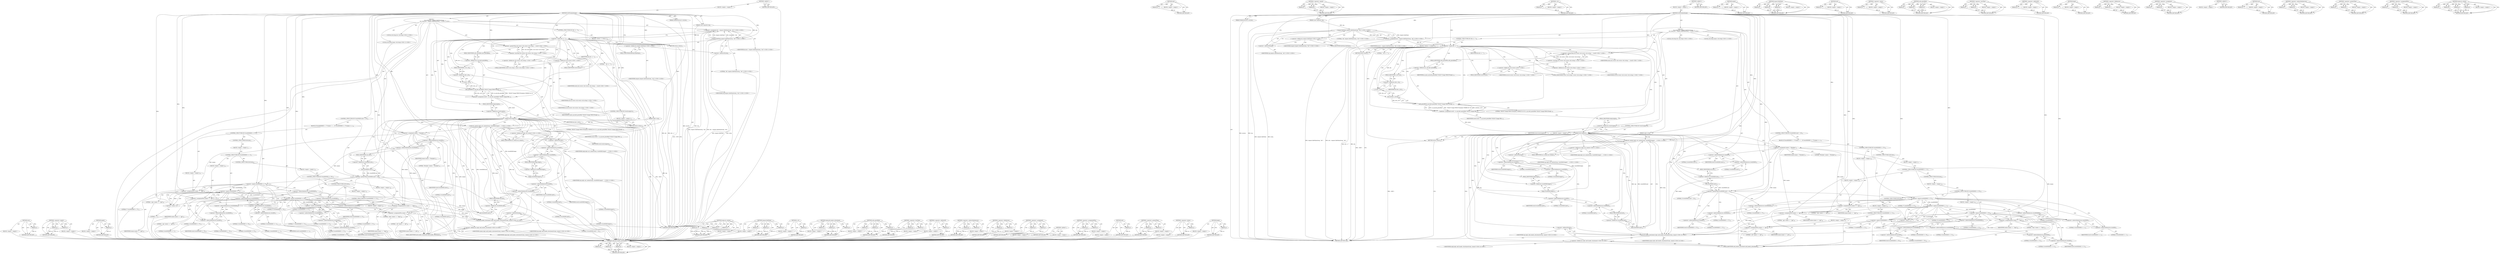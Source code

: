 digraph "reply.set_content" {
vulnerable_270 [label=<(METHOD,size)>];
vulnerable_271 [label=<(PARAM,p1)>];
vulnerable_272 [label=<(BLOCK,&lt;empty&gt;,&lt;empty&gt;)>];
vulnerable_273 [label=<(METHOD_RETURN,ANY)>];
vulnerable_221 [label=<(METHOD,&lt;operator&gt;.equals)>];
vulnerable_222 [label=<(PARAM,p1)>];
vulnerable_223 [label=<(PARAM,p2)>];
vulnerable_224 [label=<(BLOCK,&lt;empty&gt;,&lt;empty&gt;)>];
vulnerable_225 [label=<(METHOD_RETURN,ANY)>];
vulnerable_246 [label=<(METHOD,empty)>];
vulnerable_247 [label=<(PARAM,p1)>];
vulnerable_248 [label=<(BLOCK,&lt;empty&gt;,&lt;empty&gt;)>];
vulnerable_249 [label=<(METHOD_RETURN,ANY)>];
vulnerable_6 [label=<(METHOD,&lt;global&gt;)<SUB>1</SUB>>];
vulnerable_7 [label=<(BLOCK,&lt;empty&gt;,&lt;empty&gt;)<SUB>1</SUB>>];
vulnerable_8 [label=<(METHOD,GetFloorplanImage)<SUB>1</SUB>>];
vulnerable_9 [label=<(PARAM,WebEmSession &amp; session)<SUB>1</SUB>>];
vulnerable_10 [label=<(PARAM,const request&amp; req)<SUB>1</SUB>>];
vulnerable_11 [label=<(PARAM,reply &amp; rep)<SUB>1</SUB>>];
vulnerable_12 [label="<(BLOCK,{
			std::string idx = request::findValue(&amp;req,...,{
			std::string idx = request::findValue(&amp;req,...)<SUB>2</SUB>>"];
vulnerable_13 [label="<(LOCAL,std.string idx: std.string)<SUB>3</SUB>>"];
vulnerable_14 [label="<(&lt;operator&gt;.assignment,idx = request::findValue(&amp;req, &quot;idx&quot;))<SUB>3</SUB>>"];
vulnerable_15 [label="<(IDENTIFIER,idx,idx = request::findValue(&amp;req, &quot;idx&quot;))<SUB>3</SUB>>"];
vulnerable_16 [label="<(request.findValue,request::findValue(&amp;req, &quot;idx&quot;))<SUB>3</SUB>>"];
vulnerable_17 [label="<(&lt;operator&gt;.fieldAccess,request::findValue)<SUB>3</SUB>>"];
vulnerable_18 [label="<(IDENTIFIER,request,request::findValue(&amp;req, &quot;idx&quot;))<SUB>3</SUB>>"];
vulnerable_19 [label=<(FIELD_IDENTIFIER,findValue,findValue)<SUB>3</SUB>>];
vulnerable_20 [label=<(&lt;operator&gt;.addressOf,&amp;req)<SUB>3</SUB>>];
vulnerable_21 [label="<(IDENTIFIER,req,request::findValue(&amp;req, &quot;idx&quot;))<SUB>3</SUB>>"];
vulnerable_22 [label="<(LITERAL,&quot;idx&quot;,request::findValue(&amp;req, &quot;idx&quot;))<SUB>3</SUB>>"];
vulnerable_23 [label=<(CONTROL_STRUCTURE,IF,if (idx == &quot;&quot;))<SUB>4</SUB>>];
vulnerable_24 [label=<(&lt;operator&gt;.equals,idx == &quot;&quot;)<SUB>4</SUB>>];
vulnerable_25 [label=<(IDENTIFIER,idx,idx == &quot;&quot;)<SUB>4</SUB>>];
vulnerable_26 [label=<(LITERAL,&quot;&quot;,idx == &quot;&quot;)<SUB>4</SUB>>];
vulnerable_27 [label=<(BLOCK,{
 				return;
 			},{
 				return;
 			})<SUB>4</SUB>>];
vulnerable_28 [label=<(RETURN,return;,return;)<SUB>5</SUB>>];
vulnerable_29 [label="<(&lt;operator&gt;.greaterThan,std::vector&lt;std::vector&lt;std::string&gt; &gt; result)<SUB>7</SUB>>"];
vulnerable_30 [label="<(&lt;operator&gt;.lessThan,std::vector&lt;std::vector&lt;std::string&gt;)<SUB>7</SUB>>"];
vulnerable_31 [label="<(&lt;operator&gt;.fieldAccess,std::vector)<SUB>7</SUB>>"];
vulnerable_32 [label="<(IDENTIFIER,std,std::vector&lt;std::vector&lt;std::string&gt;)<SUB>7</SUB>>"];
vulnerable_33 [label=<(FIELD_IDENTIFIER,vector,vector)<SUB>7</SUB>>];
vulnerable_34 [label="<(&lt;operator&gt;.fieldAccess,std::vector&lt;std::string&gt;)<SUB>7</SUB>>"];
vulnerable_35 [label="<(IDENTIFIER,std,std::vector&lt;std::vector&lt;std::string&gt;)<SUB>7</SUB>>"];
vulnerable_36 [label="<(FIELD_IDENTIFIER,vector&lt;std::string&gt;,vector&lt;std::string&gt;)<SUB>7</SUB>>"];
vulnerable_37 [label="<(IDENTIFIER,result,std::vector&lt;std::vector&lt;std::string&gt; &gt; result)<SUB>7</SUB>>"];
vulnerable_38 [label=<(&lt;operator&gt;.assignment,result = m_sql.safe_queryBlob(&quot;SELECT Image FRO...)<SUB>8</SUB>>];
vulnerable_39 [label=<(IDENTIFIER,result,result = m_sql.safe_queryBlob(&quot;SELECT Image FRO...)<SUB>8</SUB>>];
vulnerable_40 [label=<(safe_queryBlob,m_sql.safe_queryBlob(&quot;SELECT Image FROM Floorpl...)<SUB>8</SUB>>];
vulnerable_41 [label=<(&lt;operator&gt;.fieldAccess,m_sql.safe_queryBlob)<SUB>8</SUB>>];
vulnerable_42 [label=<(IDENTIFIER,m_sql,m_sql.safe_queryBlob(&quot;SELECT Image FROM Floorpl...)<SUB>8</SUB>>];
vulnerable_43 [label=<(FIELD_IDENTIFIER,safe_queryBlob,safe_queryBlob)<SUB>8</SUB>>];
vulnerable_44 [label=<(LITERAL,&quot;SELECT Image FROM Floorplans WHERE ID=%s&quot;,m_sql.safe_queryBlob(&quot;SELECT Image FROM Floorpl...)<SUB>8</SUB>>];
vulnerable_45 [label=<(c_str,idx.c_str())<SUB>8</SUB>>];
vulnerable_46 [label=<(&lt;operator&gt;.fieldAccess,idx.c_str)<SUB>8</SUB>>];
vulnerable_47 [label=<(IDENTIFIER,idx,idx.c_str())<SUB>8</SUB>>];
vulnerable_48 [label=<(FIELD_IDENTIFIER,c_str,c_str)<SUB>8</SUB>>];
vulnerable_49 [label=<(CONTROL_STRUCTURE,IF,if (result.empty()))<SUB>9</SUB>>];
vulnerable_50 [label=<(empty,result.empty())<SUB>9</SUB>>];
vulnerable_51 [label=<(&lt;operator&gt;.fieldAccess,result.empty)<SUB>9</SUB>>];
vulnerable_52 [label=<(IDENTIFIER,result,result.empty())<SUB>9</SUB>>];
vulnerable_53 [label=<(FIELD_IDENTIFIER,empty,empty)<SUB>9</SUB>>];
vulnerable_54 [label=<(BLOCK,&lt;empty&gt;,&lt;empty&gt;)<SUB>10</SUB>>];
vulnerable_55 [label=<(RETURN,return;,return;)<SUB>10</SUB>>];
vulnerable_56 [label="<(reply.set_content,reply::set_content(&amp;rep, result[0][0].begin(), ...)<SUB>11</SUB>>"];
vulnerable_57 [label="<(&lt;operator&gt;.fieldAccess,reply::set_content)<SUB>11</SUB>>"];
vulnerable_58 [label="<(IDENTIFIER,reply,reply::set_content(&amp;rep, result[0][0].begin(), ...)<SUB>11</SUB>>"];
vulnerable_59 [label=<(FIELD_IDENTIFIER,set_content,set_content)<SUB>11</SUB>>];
vulnerable_60 [label=<(&lt;operator&gt;.addressOf,&amp;rep)<SUB>11</SUB>>];
vulnerable_61 [label="<(IDENTIFIER,rep,reply::set_content(&amp;rep, result[0][0].begin(), ...)<SUB>11</SUB>>"];
vulnerable_62 [label=<(begin,result[0][0].begin())<SUB>11</SUB>>];
vulnerable_63 [label=<(&lt;operator&gt;.fieldAccess,result[0][0].begin)<SUB>11</SUB>>];
vulnerable_64 [label=<(&lt;operator&gt;.indirectIndexAccess,result[0][0])<SUB>11</SUB>>];
vulnerable_65 [label=<(&lt;operator&gt;.indirectIndexAccess,result[0])<SUB>11</SUB>>];
vulnerable_66 [label=<(IDENTIFIER,result,result[0][0].begin())<SUB>11</SUB>>];
vulnerable_67 [label=<(LITERAL,0,result[0][0].begin())<SUB>11</SUB>>];
vulnerable_68 [label=<(LITERAL,0,result[0][0].begin())<SUB>11</SUB>>];
vulnerable_69 [label=<(FIELD_IDENTIFIER,begin,begin)<SUB>11</SUB>>];
vulnerable_70 [label=<(end,result[0][0].end())<SUB>11</SUB>>];
vulnerable_71 [label=<(&lt;operator&gt;.fieldAccess,result[0][0].end)<SUB>11</SUB>>];
vulnerable_72 [label=<(&lt;operator&gt;.indirectIndexAccess,result[0][0])<SUB>11</SUB>>];
vulnerable_73 [label=<(&lt;operator&gt;.indirectIndexAccess,result[0])<SUB>11</SUB>>];
vulnerable_74 [label=<(IDENTIFIER,result,result[0][0].end())<SUB>11</SUB>>];
vulnerable_75 [label=<(LITERAL,0,result[0][0].end())<SUB>11</SUB>>];
vulnerable_76 [label=<(LITERAL,0,result[0][0].end())<SUB>11</SUB>>];
vulnerable_77 [label=<(FIELD_IDENTIFIER,end,end)<SUB>11</SUB>>];
vulnerable_78 [label="<(LOCAL,std.string oname: std.string)<SUB>12</SUB>>"];
vulnerable_79 [label=<(&lt;operator&gt;.assignment,oname = &quot;floorplan&quot;)<SUB>12</SUB>>];
vulnerable_80 [label=<(IDENTIFIER,oname,oname = &quot;floorplan&quot;)<SUB>12</SUB>>];
vulnerable_81 [label=<(LITERAL,&quot;floorplan&quot;,oname = &quot;floorplan&quot;)<SUB>12</SUB>>];
vulnerable_82 [label=<(CONTROL_STRUCTURE,IF,if (result[0][0].size() &gt; 10))<SUB>13</SUB>>];
vulnerable_83 [label=<(&lt;operator&gt;.greaterThan,result[0][0].size() &gt; 10)<SUB>13</SUB>>];
vulnerable_84 [label=<(size,result[0][0].size())<SUB>13</SUB>>];
vulnerable_85 [label=<(&lt;operator&gt;.fieldAccess,result[0][0].size)<SUB>13</SUB>>];
vulnerable_86 [label=<(&lt;operator&gt;.indirectIndexAccess,result[0][0])<SUB>13</SUB>>];
vulnerable_87 [label=<(&lt;operator&gt;.indirectIndexAccess,result[0])<SUB>13</SUB>>];
vulnerable_88 [label=<(IDENTIFIER,result,result[0][0].size())<SUB>13</SUB>>];
vulnerable_89 [label=<(LITERAL,0,result[0][0].size())<SUB>13</SUB>>];
vulnerable_90 [label=<(LITERAL,0,result[0][0].size())<SUB>13</SUB>>];
vulnerable_91 [label=<(FIELD_IDENTIFIER,size,size)<SUB>13</SUB>>];
vulnerable_92 [label=<(LITERAL,10,result[0][0].size() &gt; 10)<SUB>13</SUB>>];
vulnerable_93 [label=<(BLOCK,{
				if (result[0][0][0] == 'P')
					oname +=...,{
				if (result[0][0][0] == 'P')
					oname +=...)<SUB>14</SUB>>];
vulnerable_94 [label=<(CONTROL_STRUCTURE,IF,if (result[0][0][0] == 'P'))<SUB>15</SUB>>];
vulnerable_95 [label=<(&lt;operator&gt;.equals,result[0][0][0] == 'P')<SUB>15</SUB>>];
vulnerable_96 [label=<(&lt;operator&gt;.indirectIndexAccess,result[0][0][0])<SUB>15</SUB>>];
vulnerable_97 [label=<(&lt;operator&gt;.indirectIndexAccess,result[0][0])<SUB>15</SUB>>];
vulnerable_98 [label=<(&lt;operator&gt;.indirectIndexAccess,result[0])<SUB>15</SUB>>];
vulnerable_99 [label=<(IDENTIFIER,result,result[0][0][0] == 'P')<SUB>15</SUB>>];
vulnerable_100 [label=<(LITERAL,0,result[0][0][0] == 'P')<SUB>15</SUB>>];
vulnerable_101 [label=<(LITERAL,0,result[0][0][0] == 'P')<SUB>15</SUB>>];
vulnerable_102 [label=<(LITERAL,0,result[0][0][0] == 'P')<SUB>15</SUB>>];
vulnerable_103 [label=<(LITERAL,'P',result[0][0][0] == 'P')<SUB>15</SUB>>];
vulnerable_104 [label=<(BLOCK,&lt;empty&gt;,&lt;empty&gt;)<SUB>16</SUB>>];
vulnerable_105 [label=<(&lt;operator&gt;.assignmentPlus,oname += &quot;.png&quot;)<SUB>16</SUB>>];
vulnerable_106 [label=<(IDENTIFIER,oname,oname += &quot;.png&quot;)<SUB>16</SUB>>];
vulnerable_107 [label=<(LITERAL,&quot;.png&quot;,oname += &quot;.png&quot;)<SUB>16</SUB>>];
vulnerable_108 [label=<(CONTROL_STRUCTURE,ELSE,else)<SUB>17</SUB>>];
vulnerable_109 [label=<(BLOCK,&lt;empty&gt;,&lt;empty&gt;)<SUB>17</SUB>>];
vulnerable_110 [label=<(CONTROL_STRUCTURE,IF,if (result[0][0][0] == -1))<SUB>17</SUB>>];
vulnerable_111 [label=<(&lt;operator&gt;.equals,result[0][0][0] == -1)<SUB>17</SUB>>];
vulnerable_112 [label=<(&lt;operator&gt;.indirectIndexAccess,result[0][0][0])<SUB>17</SUB>>];
vulnerable_113 [label=<(&lt;operator&gt;.indirectIndexAccess,result[0][0])<SUB>17</SUB>>];
vulnerable_114 [label=<(&lt;operator&gt;.indirectIndexAccess,result[0])<SUB>17</SUB>>];
vulnerable_115 [label=<(IDENTIFIER,result,result[0][0][0] == -1)<SUB>17</SUB>>];
vulnerable_116 [label=<(LITERAL,0,result[0][0][0] == -1)<SUB>17</SUB>>];
vulnerable_117 [label=<(LITERAL,0,result[0][0][0] == -1)<SUB>17</SUB>>];
vulnerable_118 [label=<(LITERAL,0,result[0][0][0] == -1)<SUB>17</SUB>>];
vulnerable_119 [label=<(&lt;operator&gt;.minus,-1)<SUB>17</SUB>>];
vulnerable_120 [label=<(LITERAL,1,-1)<SUB>17</SUB>>];
vulnerable_121 [label=<(BLOCK,&lt;empty&gt;,&lt;empty&gt;)<SUB>18</SUB>>];
vulnerable_122 [label=<(&lt;operator&gt;.assignmentPlus,oname += &quot;.jpg&quot;)<SUB>18</SUB>>];
vulnerable_123 [label=<(IDENTIFIER,oname,oname += &quot;.jpg&quot;)<SUB>18</SUB>>];
vulnerable_124 [label=<(LITERAL,&quot;.jpg&quot;,oname += &quot;.jpg&quot;)<SUB>18</SUB>>];
vulnerable_125 [label=<(CONTROL_STRUCTURE,ELSE,else)<SUB>19</SUB>>];
vulnerable_126 [label=<(BLOCK,&lt;empty&gt;,&lt;empty&gt;)<SUB>19</SUB>>];
vulnerable_127 [label=<(CONTROL_STRUCTURE,IF,if (result[0][0][0] == 'B'))<SUB>19</SUB>>];
vulnerable_128 [label=<(&lt;operator&gt;.equals,result[0][0][0] == 'B')<SUB>19</SUB>>];
vulnerable_129 [label=<(&lt;operator&gt;.indirectIndexAccess,result[0][0][0])<SUB>19</SUB>>];
vulnerable_130 [label=<(&lt;operator&gt;.indirectIndexAccess,result[0][0])<SUB>19</SUB>>];
vulnerable_131 [label=<(&lt;operator&gt;.indirectIndexAccess,result[0])<SUB>19</SUB>>];
vulnerable_132 [label=<(IDENTIFIER,result,result[0][0][0] == 'B')<SUB>19</SUB>>];
vulnerable_133 [label=<(LITERAL,0,result[0][0][0] == 'B')<SUB>19</SUB>>];
vulnerable_134 [label=<(LITERAL,0,result[0][0][0] == 'B')<SUB>19</SUB>>];
vulnerable_135 [label=<(LITERAL,0,result[0][0][0] == 'B')<SUB>19</SUB>>];
vulnerable_136 [label=<(LITERAL,'B',result[0][0][0] == 'B')<SUB>19</SUB>>];
vulnerable_137 [label=<(BLOCK,&lt;empty&gt;,&lt;empty&gt;)<SUB>20</SUB>>];
vulnerable_138 [label=<(&lt;operator&gt;.assignmentPlus,oname += &quot;.bmp&quot;)<SUB>20</SUB>>];
vulnerable_139 [label=<(IDENTIFIER,oname,oname += &quot;.bmp&quot;)<SUB>20</SUB>>];
vulnerable_140 [label=<(LITERAL,&quot;.bmp&quot;,oname += &quot;.bmp&quot;)<SUB>20</SUB>>];
vulnerable_141 [label=<(CONTROL_STRUCTURE,ELSE,else)<SUB>21</SUB>>];
vulnerable_142 [label=<(BLOCK,&lt;empty&gt;,&lt;empty&gt;)<SUB>21</SUB>>];
vulnerable_143 [label=<(CONTROL_STRUCTURE,IF,if (result[0][0][0] == 'G'))<SUB>21</SUB>>];
vulnerable_144 [label=<(&lt;operator&gt;.equals,result[0][0][0] == 'G')<SUB>21</SUB>>];
vulnerable_145 [label=<(&lt;operator&gt;.indirectIndexAccess,result[0][0][0])<SUB>21</SUB>>];
vulnerable_146 [label=<(&lt;operator&gt;.indirectIndexAccess,result[0][0])<SUB>21</SUB>>];
vulnerable_147 [label=<(&lt;operator&gt;.indirectIndexAccess,result[0])<SUB>21</SUB>>];
vulnerable_148 [label=<(IDENTIFIER,result,result[0][0][0] == 'G')<SUB>21</SUB>>];
vulnerable_149 [label=<(LITERAL,0,result[0][0][0] == 'G')<SUB>21</SUB>>];
vulnerable_150 [label=<(LITERAL,0,result[0][0][0] == 'G')<SUB>21</SUB>>];
vulnerable_151 [label=<(LITERAL,0,result[0][0][0] == 'G')<SUB>21</SUB>>];
vulnerable_152 [label=<(LITERAL,'G',result[0][0][0] == 'G')<SUB>21</SUB>>];
vulnerable_153 [label=<(BLOCK,&lt;empty&gt;,&lt;empty&gt;)<SUB>22</SUB>>];
vulnerable_154 [label=<(&lt;operator&gt;.assignmentPlus,oname += &quot;.gif&quot;)<SUB>22</SUB>>];
vulnerable_155 [label=<(IDENTIFIER,oname,oname += &quot;.gif&quot;)<SUB>22</SUB>>];
vulnerable_156 [label=<(LITERAL,&quot;.gif&quot;,oname += &quot;.gif&quot;)<SUB>22</SUB>>];
vulnerable_157 [label="<(reply.add_header_attachment,reply::add_header_attachment(&amp;rep, oname))<SUB>24</SUB>>"];
vulnerable_158 [label="<(&lt;operator&gt;.fieldAccess,reply::add_header_attachment)<SUB>24</SUB>>"];
vulnerable_159 [label="<(IDENTIFIER,reply,reply::add_header_attachment(&amp;rep, oname))<SUB>24</SUB>>"];
vulnerable_160 [label=<(FIELD_IDENTIFIER,add_header_attachment,add_header_attachment)<SUB>24</SUB>>];
vulnerable_161 [label=<(&lt;operator&gt;.addressOf,&amp;rep)<SUB>24</SUB>>];
vulnerable_162 [label="<(IDENTIFIER,rep,reply::add_header_attachment(&amp;rep, oname))<SUB>24</SUB>>"];
vulnerable_163 [label="<(IDENTIFIER,oname,reply::add_header_attachment(&amp;rep, oname))<SUB>24</SUB>>"];
vulnerable_164 [label=<(METHOD_RETURN,void)<SUB>1</SUB>>];
vulnerable_166 [label=<(METHOD_RETURN,ANY)<SUB>1</SUB>>];
vulnerable_250 [label=<(METHOD,reply.set_content)>];
vulnerable_251 [label=<(PARAM,p1)>];
vulnerable_252 [label=<(PARAM,p2)>];
vulnerable_253 [label=<(PARAM,p3)>];
vulnerable_254 [label=<(PARAM,p4)>];
vulnerable_255 [label=<(BLOCK,&lt;empty&gt;,&lt;empty&gt;)>];
vulnerable_256 [label=<(METHOD_RETURN,ANY)>];
vulnerable_206 [label=<(METHOD,request.findValue)>];
vulnerable_207 [label=<(PARAM,p1)>];
vulnerable_208 [label=<(PARAM,p2)>];
vulnerable_209 [label=<(PARAM,p3)>];
vulnerable_210 [label=<(BLOCK,&lt;empty&gt;,&lt;empty&gt;)>];
vulnerable_211 [label=<(METHOD_RETURN,ANY)>];
vulnerable_242 [label=<(METHOD,c_str)>];
vulnerable_243 [label=<(PARAM,p1)>];
vulnerable_244 [label=<(BLOCK,&lt;empty&gt;,&lt;empty&gt;)>];
vulnerable_245 [label=<(METHOD_RETURN,ANY)>];
vulnerable_283 [label=<(METHOD,reply.add_header_attachment)>];
vulnerable_284 [label=<(PARAM,p1)>];
vulnerable_285 [label=<(PARAM,p2)>];
vulnerable_286 [label=<(PARAM,p3)>];
vulnerable_287 [label=<(BLOCK,&lt;empty&gt;,&lt;empty&gt;)>];
vulnerable_288 [label=<(METHOD_RETURN,ANY)>];
vulnerable_236 [label=<(METHOD,safe_queryBlob)>];
vulnerable_237 [label=<(PARAM,p1)>];
vulnerable_238 [label=<(PARAM,p2)>];
vulnerable_239 [label=<(PARAM,p3)>];
vulnerable_240 [label=<(BLOCK,&lt;empty&gt;,&lt;empty&gt;)>];
vulnerable_241 [label=<(METHOD_RETURN,ANY)>];
vulnerable_231 [label=<(METHOD,&lt;operator&gt;.lessThan)>];
vulnerable_232 [label=<(PARAM,p1)>];
vulnerable_233 [label=<(PARAM,p2)>];
vulnerable_234 [label=<(BLOCK,&lt;empty&gt;,&lt;empty&gt;)>];
vulnerable_235 [label=<(METHOD_RETURN,ANY)>];
vulnerable_217 [label=<(METHOD,&lt;operator&gt;.addressOf)>];
vulnerable_218 [label=<(PARAM,p1)>];
vulnerable_219 [label=<(BLOCK,&lt;empty&gt;,&lt;empty&gt;)>];
vulnerable_220 [label=<(METHOD_RETURN,ANY)>];
vulnerable_261 [label=<(METHOD,&lt;operator&gt;.indirectIndexAccess)>];
vulnerable_262 [label=<(PARAM,p1)>];
vulnerable_263 [label=<(PARAM,p2)>];
vulnerable_264 [label=<(BLOCK,&lt;empty&gt;,&lt;empty&gt;)>];
vulnerable_265 [label=<(METHOD_RETURN,ANY)>];
vulnerable_212 [label=<(METHOD,&lt;operator&gt;.fieldAccess)>];
vulnerable_213 [label=<(PARAM,p1)>];
vulnerable_214 [label=<(PARAM,p2)>];
vulnerable_215 [label=<(BLOCK,&lt;empty&gt;,&lt;empty&gt;)>];
vulnerable_216 [label=<(METHOD_RETURN,ANY)>];
vulnerable_201 [label=<(METHOD,&lt;operator&gt;.assignment)>];
vulnerable_202 [label=<(PARAM,p1)>];
vulnerable_203 [label=<(PARAM,p2)>];
vulnerable_204 [label=<(BLOCK,&lt;empty&gt;,&lt;empty&gt;)>];
vulnerable_205 [label=<(METHOD_RETURN,ANY)>];
vulnerable_195 [label=<(METHOD,&lt;global&gt;)<SUB>1</SUB>>];
vulnerable_196 [label=<(BLOCK,&lt;empty&gt;,&lt;empty&gt;)>];
vulnerable_197 [label=<(METHOD_RETURN,ANY)>];
vulnerable_274 [label=<(METHOD,&lt;operator&gt;.assignmentPlus)>];
vulnerable_275 [label=<(PARAM,p1)>];
vulnerable_276 [label=<(PARAM,p2)>];
vulnerable_277 [label=<(BLOCK,&lt;empty&gt;,&lt;empty&gt;)>];
vulnerable_278 [label=<(METHOD_RETURN,ANY)>];
vulnerable_266 [label=<(METHOD,end)>];
vulnerable_267 [label=<(PARAM,p1)>];
vulnerable_268 [label=<(BLOCK,&lt;empty&gt;,&lt;empty&gt;)>];
vulnerable_269 [label=<(METHOD_RETURN,ANY)>];
vulnerable_226 [label=<(METHOD,&lt;operator&gt;.greaterThan)>];
vulnerable_227 [label=<(PARAM,p1)>];
vulnerable_228 [label=<(PARAM,p2)>];
vulnerable_229 [label=<(BLOCK,&lt;empty&gt;,&lt;empty&gt;)>];
vulnerable_230 [label=<(METHOD_RETURN,ANY)>];
vulnerable_279 [label=<(METHOD,&lt;operator&gt;.minus)>];
vulnerable_280 [label=<(PARAM,p1)>];
vulnerable_281 [label=<(BLOCK,&lt;empty&gt;,&lt;empty&gt;)>];
vulnerable_282 [label=<(METHOD_RETURN,ANY)>];
vulnerable_257 [label=<(METHOD,begin)>];
vulnerable_258 [label=<(PARAM,p1)>];
vulnerable_259 [label=<(BLOCK,&lt;empty&gt;,&lt;empty&gt;)>];
vulnerable_260 [label=<(METHOD_RETURN,ANY)>];
fixed_288 [label=<(METHOD,reply.add_header_attachment)>];
fixed_289 [label=<(PARAM,p1)>];
fixed_290 [label=<(PARAM,p2)>];
fixed_291 [label=<(PARAM,p3)>];
fixed_292 [label=<(BLOCK,&lt;empty&gt;,&lt;empty&gt;)>];
fixed_293 [label=<(METHOD_RETURN,ANY)>];
fixed_271 [label=<(METHOD,end)>];
fixed_272 [label=<(PARAM,p1)>];
fixed_273 [label=<(BLOCK,&lt;empty&gt;,&lt;empty&gt;)>];
fixed_274 [label=<(METHOD_RETURN,ANY)>];
fixed_222 [label=<(METHOD,&lt;operator&gt;.equals)>];
fixed_223 [label=<(PARAM,p1)>];
fixed_224 [label=<(PARAM,p2)>];
fixed_225 [label=<(BLOCK,&lt;empty&gt;,&lt;empty&gt;)>];
fixed_226 [label=<(METHOD_RETURN,ANY)>];
fixed_247 [label=<(METHOD,c_str)>];
fixed_248 [label=<(PARAM,p1)>];
fixed_249 [label=<(BLOCK,&lt;empty&gt;,&lt;empty&gt;)>];
fixed_250 [label=<(METHOD_RETURN,ANY)>];
fixed_6 [label=<(METHOD,&lt;global&gt;)<SUB>1</SUB>>];
fixed_7 [label=<(BLOCK,&lt;empty&gt;,&lt;empty&gt;)<SUB>1</SUB>>];
fixed_8 [label=<(METHOD,GetFloorplanImage)<SUB>1</SUB>>];
fixed_9 [label=<(PARAM,WebEmSession &amp; session)<SUB>1</SUB>>];
fixed_10 [label=<(PARAM,const request&amp; req)<SUB>1</SUB>>];
fixed_11 [label=<(PARAM,reply &amp; rep)<SUB>1</SUB>>];
fixed_12 [label="<(BLOCK,{
			std::string idx = request::findValue(&amp;req,...,{
			std::string idx = request::findValue(&amp;req,...)<SUB>2</SUB>>"];
fixed_13 [label="<(LOCAL,std.string idx: std.string)<SUB>3</SUB>>"];
fixed_14 [label="<(&lt;operator&gt;.assignment,idx = request::findValue(&amp;req, &quot;idx&quot;))<SUB>3</SUB>>"];
fixed_15 [label="<(IDENTIFIER,idx,idx = request::findValue(&amp;req, &quot;idx&quot;))<SUB>3</SUB>>"];
fixed_16 [label="<(request.findValue,request::findValue(&amp;req, &quot;idx&quot;))<SUB>3</SUB>>"];
fixed_17 [label="<(&lt;operator&gt;.fieldAccess,request::findValue)<SUB>3</SUB>>"];
fixed_18 [label="<(IDENTIFIER,request,request::findValue(&amp;req, &quot;idx&quot;))<SUB>3</SUB>>"];
fixed_19 [label=<(FIELD_IDENTIFIER,findValue,findValue)<SUB>3</SUB>>];
fixed_20 [label=<(&lt;operator&gt;.addressOf,&amp;req)<SUB>3</SUB>>];
fixed_21 [label="<(IDENTIFIER,req,request::findValue(&amp;req, &quot;idx&quot;))<SUB>3</SUB>>"];
fixed_22 [label="<(LITERAL,&quot;idx&quot;,request::findValue(&amp;req, &quot;idx&quot;))<SUB>3</SUB>>"];
fixed_23 [label=<(CONTROL_STRUCTURE,IF,if (idx == &quot;&quot;))<SUB>4</SUB>>];
fixed_24 [label=<(&lt;operator&gt;.equals,idx == &quot;&quot;)<SUB>4</SUB>>];
fixed_25 [label=<(IDENTIFIER,idx,idx == &quot;&quot;)<SUB>4</SUB>>];
fixed_26 [label=<(LITERAL,&quot;&quot;,idx == &quot;&quot;)<SUB>4</SUB>>];
fixed_27 [label=<(BLOCK,{
 				return;
 			},{
 				return;
 			})<SUB>4</SUB>>];
fixed_28 [label=<(RETURN,return;,return;)<SUB>5</SUB>>];
fixed_29 [label="<(&lt;operator&gt;.greaterThan,std::vector&lt;std::vector&lt;std::string&gt; &gt; result)<SUB>7</SUB>>"];
fixed_30 [label="<(&lt;operator&gt;.lessThan,std::vector&lt;std::vector&lt;std::string&gt;)<SUB>7</SUB>>"];
fixed_31 [label="<(&lt;operator&gt;.fieldAccess,std::vector)<SUB>7</SUB>>"];
fixed_32 [label="<(IDENTIFIER,std,std::vector&lt;std::vector&lt;std::string&gt;)<SUB>7</SUB>>"];
fixed_33 [label=<(FIELD_IDENTIFIER,vector,vector)<SUB>7</SUB>>];
fixed_34 [label="<(&lt;operator&gt;.fieldAccess,std::vector&lt;std::string&gt;)<SUB>7</SUB>>"];
fixed_35 [label="<(IDENTIFIER,std,std::vector&lt;std::vector&lt;std::string&gt;)<SUB>7</SUB>>"];
fixed_36 [label="<(FIELD_IDENTIFIER,vector&lt;std::string&gt;,vector&lt;std::string&gt;)<SUB>7</SUB>>"];
fixed_37 [label="<(IDENTIFIER,result,std::vector&lt;std::vector&lt;std::string&gt; &gt; result)<SUB>7</SUB>>"];
fixed_38 [label=<(&lt;operator&gt;.assignment,result = m_sql.safe_queryBlob(&quot;SELECT Image FRO...)<SUB>8</SUB>>];
fixed_39 [label=<(IDENTIFIER,result,result = m_sql.safe_queryBlob(&quot;SELECT Image FRO...)<SUB>8</SUB>>];
fixed_40 [label=<(safe_queryBlob,m_sql.safe_queryBlob(&quot;SELECT Image FROM Floorpl...)<SUB>8</SUB>>];
fixed_41 [label=<(&lt;operator&gt;.fieldAccess,m_sql.safe_queryBlob)<SUB>8</SUB>>];
fixed_42 [label=<(IDENTIFIER,m_sql,m_sql.safe_queryBlob(&quot;SELECT Image FROM Floorpl...)<SUB>8</SUB>>];
fixed_43 [label=<(FIELD_IDENTIFIER,safe_queryBlob,safe_queryBlob)<SUB>8</SUB>>];
fixed_44 [label=<(LITERAL,&quot;SELECT Image FROM Floorplans WHERE ID=%d&quot;,m_sql.safe_queryBlob(&quot;SELECT Image FROM Floorpl...)<SUB>8</SUB>>];
fixed_45 [label=<(atol,atol(idx.c_str()))<SUB>8</SUB>>];
fixed_46 [label=<(c_str,idx.c_str())<SUB>8</SUB>>];
fixed_47 [label=<(&lt;operator&gt;.fieldAccess,idx.c_str)<SUB>8</SUB>>];
fixed_48 [label=<(IDENTIFIER,idx,idx.c_str())<SUB>8</SUB>>];
fixed_49 [label=<(FIELD_IDENTIFIER,c_str,c_str)<SUB>8</SUB>>];
fixed_50 [label=<(CONTROL_STRUCTURE,IF,if (result.empty()))<SUB>9</SUB>>];
fixed_51 [label=<(empty,result.empty())<SUB>9</SUB>>];
fixed_52 [label=<(&lt;operator&gt;.fieldAccess,result.empty)<SUB>9</SUB>>];
fixed_53 [label=<(IDENTIFIER,result,result.empty())<SUB>9</SUB>>];
fixed_54 [label=<(FIELD_IDENTIFIER,empty,empty)<SUB>9</SUB>>];
fixed_55 [label=<(BLOCK,&lt;empty&gt;,&lt;empty&gt;)<SUB>10</SUB>>];
fixed_56 [label=<(RETURN,return;,return;)<SUB>10</SUB>>];
fixed_57 [label="<(reply.set_content,reply::set_content(&amp;rep, result[0][0].begin(), ...)<SUB>11</SUB>>"];
fixed_58 [label="<(&lt;operator&gt;.fieldAccess,reply::set_content)<SUB>11</SUB>>"];
fixed_59 [label="<(IDENTIFIER,reply,reply::set_content(&amp;rep, result[0][0].begin(), ...)<SUB>11</SUB>>"];
fixed_60 [label=<(FIELD_IDENTIFIER,set_content,set_content)<SUB>11</SUB>>];
fixed_61 [label=<(&lt;operator&gt;.addressOf,&amp;rep)<SUB>11</SUB>>];
fixed_62 [label="<(IDENTIFIER,rep,reply::set_content(&amp;rep, result[0][0].begin(), ...)<SUB>11</SUB>>"];
fixed_63 [label=<(begin,result[0][0].begin())<SUB>11</SUB>>];
fixed_64 [label=<(&lt;operator&gt;.fieldAccess,result[0][0].begin)<SUB>11</SUB>>];
fixed_65 [label=<(&lt;operator&gt;.indirectIndexAccess,result[0][0])<SUB>11</SUB>>];
fixed_66 [label=<(&lt;operator&gt;.indirectIndexAccess,result[0])<SUB>11</SUB>>];
fixed_67 [label=<(IDENTIFIER,result,result[0][0].begin())<SUB>11</SUB>>];
fixed_68 [label=<(LITERAL,0,result[0][0].begin())<SUB>11</SUB>>];
fixed_69 [label=<(LITERAL,0,result[0][0].begin())<SUB>11</SUB>>];
fixed_70 [label=<(FIELD_IDENTIFIER,begin,begin)<SUB>11</SUB>>];
fixed_71 [label=<(end,result[0][0].end())<SUB>11</SUB>>];
fixed_72 [label=<(&lt;operator&gt;.fieldAccess,result[0][0].end)<SUB>11</SUB>>];
fixed_73 [label=<(&lt;operator&gt;.indirectIndexAccess,result[0][0])<SUB>11</SUB>>];
fixed_74 [label=<(&lt;operator&gt;.indirectIndexAccess,result[0])<SUB>11</SUB>>];
fixed_75 [label=<(IDENTIFIER,result,result[0][0].end())<SUB>11</SUB>>];
fixed_76 [label=<(LITERAL,0,result[0][0].end())<SUB>11</SUB>>];
fixed_77 [label=<(LITERAL,0,result[0][0].end())<SUB>11</SUB>>];
fixed_78 [label=<(FIELD_IDENTIFIER,end,end)<SUB>11</SUB>>];
fixed_79 [label="<(LOCAL,std.string oname: std.string)<SUB>12</SUB>>"];
fixed_80 [label=<(&lt;operator&gt;.assignment,oname = &quot;floorplan&quot;)<SUB>12</SUB>>];
fixed_81 [label=<(IDENTIFIER,oname,oname = &quot;floorplan&quot;)<SUB>12</SUB>>];
fixed_82 [label=<(LITERAL,&quot;floorplan&quot;,oname = &quot;floorplan&quot;)<SUB>12</SUB>>];
fixed_83 [label=<(CONTROL_STRUCTURE,IF,if (result[0][0].size() &gt; 10))<SUB>13</SUB>>];
fixed_84 [label=<(&lt;operator&gt;.greaterThan,result[0][0].size() &gt; 10)<SUB>13</SUB>>];
fixed_85 [label=<(size,result[0][0].size())<SUB>13</SUB>>];
fixed_86 [label=<(&lt;operator&gt;.fieldAccess,result[0][0].size)<SUB>13</SUB>>];
fixed_87 [label=<(&lt;operator&gt;.indirectIndexAccess,result[0][0])<SUB>13</SUB>>];
fixed_88 [label=<(&lt;operator&gt;.indirectIndexAccess,result[0])<SUB>13</SUB>>];
fixed_89 [label=<(IDENTIFIER,result,result[0][0].size())<SUB>13</SUB>>];
fixed_90 [label=<(LITERAL,0,result[0][0].size())<SUB>13</SUB>>];
fixed_91 [label=<(LITERAL,0,result[0][0].size())<SUB>13</SUB>>];
fixed_92 [label=<(FIELD_IDENTIFIER,size,size)<SUB>13</SUB>>];
fixed_93 [label=<(LITERAL,10,result[0][0].size() &gt; 10)<SUB>13</SUB>>];
fixed_94 [label=<(BLOCK,{
				if (result[0][0][0] == 'P')
					oname +=...,{
				if (result[0][0][0] == 'P')
					oname +=...)<SUB>14</SUB>>];
fixed_95 [label=<(CONTROL_STRUCTURE,IF,if (result[0][0][0] == 'P'))<SUB>15</SUB>>];
fixed_96 [label=<(&lt;operator&gt;.equals,result[0][0][0] == 'P')<SUB>15</SUB>>];
fixed_97 [label=<(&lt;operator&gt;.indirectIndexAccess,result[0][0][0])<SUB>15</SUB>>];
fixed_98 [label=<(&lt;operator&gt;.indirectIndexAccess,result[0][0])<SUB>15</SUB>>];
fixed_99 [label=<(&lt;operator&gt;.indirectIndexAccess,result[0])<SUB>15</SUB>>];
fixed_100 [label=<(IDENTIFIER,result,result[0][0][0] == 'P')<SUB>15</SUB>>];
fixed_101 [label=<(LITERAL,0,result[0][0][0] == 'P')<SUB>15</SUB>>];
fixed_102 [label=<(LITERAL,0,result[0][0][0] == 'P')<SUB>15</SUB>>];
fixed_103 [label=<(LITERAL,0,result[0][0][0] == 'P')<SUB>15</SUB>>];
fixed_104 [label=<(LITERAL,'P',result[0][0][0] == 'P')<SUB>15</SUB>>];
fixed_105 [label=<(BLOCK,&lt;empty&gt;,&lt;empty&gt;)<SUB>16</SUB>>];
fixed_106 [label=<(&lt;operator&gt;.assignmentPlus,oname += &quot;.png&quot;)<SUB>16</SUB>>];
fixed_107 [label=<(IDENTIFIER,oname,oname += &quot;.png&quot;)<SUB>16</SUB>>];
fixed_108 [label=<(LITERAL,&quot;.png&quot;,oname += &quot;.png&quot;)<SUB>16</SUB>>];
fixed_109 [label=<(CONTROL_STRUCTURE,ELSE,else)<SUB>17</SUB>>];
fixed_110 [label=<(BLOCK,&lt;empty&gt;,&lt;empty&gt;)<SUB>17</SUB>>];
fixed_111 [label=<(CONTROL_STRUCTURE,IF,if (result[0][0][0] == -1))<SUB>17</SUB>>];
fixed_112 [label=<(&lt;operator&gt;.equals,result[0][0][0] == -1)<SUB>17</SUB>>];
fixed_113 [label=<(&lt;operator&gt;.indirectIndexAccess,result[0][0][0])<SUB>17</SUB>>];
fixed_114 [label=<(&lt;operator&gt;.indirectIndexAccess,result[0][0])<SUB>17</SUB>>];
fixed_115 [label=<(&lt;operator&gt;.indirectIndexAccess,result[0])<SUB>17</SUB>>];
fixed_116 [label=<(IDENTIFIER,result,result[0][0][0] == -1)<SUB>17</SUB>>];
fixed_117 [label=<(LITERAL,0,result[0][0][0] == -1)<SUB>17</SUB>>];
fixed_118 [label=<(LITERAL,0,result[0][0][0] == -1)<SUB>17</SUB>>];
fixed_119 [label=<(LITERAL,0,result[0][0][0] == -1)<SUB>17</SUB>>];
fixed_120 [label=<(&lt;operator&gt;.minus,-1)<SUB>17</SUB>>];
fixed_121 [label=<(LITERAL,1,-1)<SUB>17</SUB>>];
fixed_122 [label=<(BLOCK,&lt;empty&gt;,&lt;empty&gt;)<SUB>18</SUB>>];
fixed_123 [label=<(&lt;operator&gt;.assignmentPlus,oname += &quot;.jpg&quot;)<SUB>18</SUB>>];
fixed_124 [label=<(IDENTIFIER,oname,oname += &quot;.jpg&quot;)<SUB>18</SUB>>];
fixed_125 [label=<(LITERAL,&quot;.jpg&quot;,oname += &quot;.jpg&quot;)<SUB>18</SUB>>];
fixed_126 [label=<(CONTROL_STRUCTURE,ELSE,else)<SUB>19</SUB>>];
fixed_127 [label=<(BLOCK,&lt;empty&gt;,&lt;empty&gt;)<SUB>19</SUB>>];
fixed_128 [label=<(CONTROL_STRUCTURE,IF,if (result[0][0][0] == 'B'))<SUB>19</SUB>>];
fixed_129 [label=<(&lt;operator&gt;.equals,result[0][0][0] == 'B')<SUB>19</SUB>>];
fixed_130 [label=<(&lt;operator&gt;.indirectIndexAccess,result[0][0][0])<SUB>19</SUB>>];
fixed_131 [label=<(&lt;operator&gt;.indirectIndexAccess,result[0][0])<SUB>19</SUB>>];
fixed_132 [label=<(&lt;operator&gt;.indirectIndexAccess,result[0])<SUB>19</SUB>>];
fixed_133 [label=<(IDENTIFIER,result,result[0][0][0] == 'B')<SUB>19</SUB>>];
fixed_134 [label=<(LITERAL,0,result[0][0][0] == 'B')<SUB>19</SUB>>];
fixed_135 [label=<(LITERAL,0,result[0][0][0] == 'B')<SUB>19</SUB>>];
fixed_136 [label=<(LITERAL,0,result[0][0][0] == 'B')<SUB>19</SUB>>];
fixed_137 [label=<(LITERAL,'B',result[0][0][0] == 'B')<SUB>19</SUB>>];
fixed_138 [label=<(BLOCK,&lt;empty&gt;,&lt;empty&gt;)<SUB>20</SUB>>];
fixed_139 [label=<(&lt;operator&gt;.assignmentPlus,oname += &quot;.bmp&quot;)<SUB>20</SUB>>];
fixed_140 [label=<(IDENTIFIER,oname,oname += &quot;.bmp&quot;)<SUB>20</SUB>>];
fixed_141 [label=<(LITERAL,&quot;.bmp&quot;,oname += &quot;.bmp&quot;)<SUB>20</SUB>>];
fixed_142 [label=<(CONTROL_STRUCTURE,ELSE,else)<SUB>21</SUB>>];
fixed_143 [label=<(BLOCK,&lt;empty&gt;,&lt;empty&gt;)<SUB>21</SUB>>];
fixed_144 [label=<(CONTROL_STRUCTURE,IF,if (result[0][0][0] == 'G'))<SUB>21</SUB>>];
fixed_145 [label=<(&lt;operator&gt;.equals,result[0][0][0] == 'G')<SUB>21</SUB>>];
fixed_146 [label=<(&lt;operator&gt;.indirectIndexAccess,result[0][0][0])<SUB>21</SUB>>];
fixed_147 [label=<(&lt;operator&gt;.indirectIndexAccess,result[0][0])<SUB>21</SUB>>];
fixed_148 [label=<(&lt;operator&gt;.indirectIndexAccess,result[0])<SUB>21</SUB>>];
fixed_149 [label=<(IDENTIFIER,result,result[0][0][0] == 'G')<SUB>21</SUB>>];
fixed_150 [label=<(LITERAL,0,result[0][0][0] == 'G')<SUB>21</SUB>>];
fixed_151 [label=<(LITERAL,0,result[0][0][0] == 'G')<SUB>21</SUB>>];
fixed_152 [label=<(LITERAL,0,result[0][0][0] == 'G')<SUB>21</SUB>>];
fixed_153 [label=<(LITERAL,'G',result[0][0][0] == 'G')<SUB>21</SUB>>];
fixed_154 [label=<(BLOCK,&lt;empty&gt;,&lt;empty&gt;)<SUB>22</SUB>>];
fixed_155 [label=<(&lt;operator&gt;.assignmentPlus,oname += &quot;.gif&quot;)<SUB>22</SUB>>];
fixed_156 [label=<(IDENTIFIER,oname,oname += &quot;.gif&quot;)<SUB>22</SUB>>];
fixed_157 [label=<(LITERAL,&quot;.gif&quot;,oname += &quot;.gif&quot;)<SUB>22</SUB>>];
fixed_158 [label="<(reply.add_header_attachment,reply::add_header_attachment(&amp;rep, oname))<SUB>24</SUB>>"];
fixed_159 [label="<(&lt;operator&gt;.fieldAccess,reply::add_header_attachment)<SUB>24</SUB>>"];
fixed_160 [label="<(IDENTIFIER,reply,reply::add_header_attachment(&amp;rep, oname))<SUB>24</SUB>>"];
fixed_161 [label=<(FIELD_IDENTIFIER,add_header_attachment,add_header_attachment)<SUB>24</SUB>>];
fixed_162 [label=<(&lt;operator&gt;.addressOf,&amp;rep)<SUB>24</SUB>>];
fixed_163 [label="<(IDENTIFIER,rep,reply::add_header_attachment(&amp;rep, oname))<SUB>24</SUB>>"];
fixed_164 [label="<(IDENTIFIER,oname,reply::add_header_attachment(&amp;rep, oname))<SUB>24</SUB>>"];
fixed_165 [label=<(METHOD_RETURN,void)<SUB>1</SUB>>];
fixed_167 [label=<(METHOD_RETURN,ANY)<SUB>1</SUB>>];
fixed_251 [label=<(METHOD,empty)>];
fixed_252 [label=<(PARAM,p1)>];
fixed_253 [label=<(BLOCK,&lt;empty&gt;,&lt;empty&gt;)>];
fixed_254 [label=<(METHOD_RETURN,ANY)>];
fixed_207 [label=<(METHOD,request.findValue)>];
fixed_208 [label=<(PARAM,p1)>];
fixed_209 [label=<(PARAM,p2)>];
fixed_210 [label=<(PARAM,p3)>];
fixed_211 [label=<(BLOCK,&lt;empty&gt;,&lt;empty&gt;)>];
fixed_212 [label=<(METHOD_RETURN,ANY)>];
fixed_243 [label=<(METHOD,atol)>];
fixed_244 [label=<(PARAM,p1)>];
fixed_245 [label=<(BLOCK,&lt;empty&gt;,&lt;empty&gt;)>];
fixed_246 [label=<(METHOD_RETURN,ANY)>];
fixed_284 [label=<(METHOD,&lt;operator&gt;.minus)>];
fixed_285 [label=<(PARAM,p1)>];
fixed_286 [label=<(BLOCK,&lt;empty&gt;,&lt;empty&gt;)>];
fixed_287 [label=<(METHOD_RETURN,ANY)>];
fixed_237 [label=<(METHOD,safe_queryBlob)>];
fixed_238 [label=<(PARAM,p1)>];
fixed_239 [label=<(PARAM,p2)>];
fixed_240 [label=<(PARAM,p3)>];
fixed_241 [label=<(BLOCK,&lt;empty&gt;,&lt;empty&gt;)>];
fixed_242 [label=<(METHOD_RETURN,ANY)>];
fixed_232 [label=<(METHOD,&lt;operator&gt;.lessThan)>];
fixed_233 [label=<(PARAM,p1)>];
fixed_234 [label=<(PARAM,p2)>];
fixed_235 [label=<(BLOCK,&lt;empty&gt;,&lt;empty&gt;)>];
fixed_236 [label=<(METHOD_RETURN,ANY)>];
fixed_218 [label=<(METHOD,&lt;operator&gt;.addressOf)>];
fixed_219 [label=<(PARAM,p1)>];
fixed_220 [label=<(BLOCK,&lt;empty&gt;,&lt;empty&gt;)>];
fixed_221 [label=<(METHOD_RETURN,ANY)>];
fixed_262 [label=<(METHOD,begin)>];
fixed_263 [label=<(PARAM,p1)>];
fixed_264 [label=<(BLOCK,&lt;empty&gt;,&lt;empty&gt;)>];
fixed_265 [label=<(METHOD_RETURN,ANY)>];
fixed_213 [label=<(METHOD,&lt;operator&gt;.fieldAccess)>];
fixed_214 [label=<(PARAM,p1)>];
fixed_215 [label=<(PARAM,p2)>];
fixed_216 [label=<(BLOCK,&lt;empty&gt;,&lt;empty&gt;)>];
fixed_217 [label=<(METHOD_RETURN,ANY)>];
fixed_202 [label=<(METHOD,&lt;operator&gt;.assignment)>];
fixed_203 [label=<(PARAM,p1)>];
fixed_204 [label=<(PARAM,p2)>];
fixed_205 [label=<(BLOCK,&lt;empty&gt;,&lt;empty&gt;)>];
fixed_206 [label=<(METHOD_RETURN,ANY)>];
fixed_196 [label=<(METHOD,&lt;global&gt;)<SUB>1</SUB>>];
fixed_197 [label=<(BLOCK,&lt;empty&gt;,&lt;empty&gt;)>];
fixed_198 [label=<(METHOD_RETURN,ANY)>];
fixed_275 [label=<(METHOD,size)>];
fixed_276 [label=<(PARAM,p1)>];
fixed_277 [label=<(BLOCK,&lt;empty&gt;,&lt;empty&gt;)>];
fixed_278 [label=<(METHOD_RETURN,ANY)>];
fixed_266 [label=<(METHOD,&lt;operator&gt;.indirectIndexAccess)>];
fixed_267 [label=<(PARAM,p1)>];
fixed_268 [label=<(PARAM,p2)>];
fixed_269 [label=<(BLOCK,&lt;empty&gt;,&lt;empty&gt;)>];
fixed_270 [label=<(METHOD_RETURN,ANY)>];
fixed_227 [label=<(METHOD,&lt;operator&gt;.greaterThan)>];
fixed_228 [label=<(PARAM,p1)>];
fixed_229 [label=<(PARAM,p2)>];
fixed_230 [label=<(BLOCK,&lt;empty&gt;,&lt;empty&gt;)>];
fixed_231 [label=<(METHOD_RETURN,ANY)>];
fixed_279 [label=<(METHOD,&lt;operator&gt;.assignmentPlus)>];
fixed_280 [label=<(PARAM,p1)>];
fixed_281 [label=<(PARAM,p2)>];
fixed_282 [label=<(BLOCK,&lt;empty&gt;,&lt;empty&gt;)>];
fixed_283 [label=<(METHOD_RETURN,ANY)>];
fixed_255 [label=<(METHOD,reply.set_content)>];
fixed_256 [label=<(PARAM,p1)>];
fixed_257 [label=<(PARAM,p2)>];
fixed_258 [label=<(PARAM,p3)>];
fixed_259 [label=<(PARAM,p4)>];
fixed_260 [label=<(BLOCK,&lt;empty&gt;,&lt;empty&gt;)>];
fixed_261 [label=<(METHOD_RETURN,ANY)>];
vulnerable_270 -> vulnerable_271  [key=0, label="AST: "];
vulnerable_270 -> vulnerable_271  [key=1, label="DDG: "];
vulnerable_270 -> vulnerable_272  [key=0, label="AST: "];
vulnerable_270 -> vulnerable_273  [key=0, label="AST: "];
vulnerable_270 -> vulnerable_273  [key=1, label="CFG: "];
vulnerable_271 -> vulnerable_273  [key=0, label="DDG: p1"];
vulnerable_272 -> fixed_288  [key=0];
vulnerable_273 -> fixed_288  [key=0];
vulnerable_221 -> vulnerable_222  [key=0, label="AST: "];
vulnerable_221 -> vulnerable_222  [key=1, label="DDG: "];
vulnerable_221 -> vulnerable_224  [key=0, label="AST: "];
vulnerable_221 -> vulnerable_223  [key=0, label="AST: "];
vulnerable_221 -> vulnerable_223  [key=1, label="DDG: "];
vulnerable_221 -> vulnerable_225  [key=0, label="AST: "];
vulnerable_221 -> vulnerable_225  [key=1, label="CFG: "];
vulnerable_222 -> vulnerable_225  [key=0, label="DDG: p1"];
vulnerable_223 -> vulnerable_225  [key=0, label="DDG: p2"];
vulnerable_224 -> fixed_288  [key=0];
vulnerable_225 -> fixed_288  [key=0];
vulnerable_246 -> vulnerable_247  [key=0, label="AST: "];
vulnerable_246 -> vulnerable_247  [key=1, label="DDG: "];
vulnerable_246 -> vulnerable_248  [key=0, label="AST: "];
vulnerable_246 -> vulnerable_249  [key=0, label="AST: "];
vulnerable_246 -> vulnerable_249  [key=1, label="CFG: "];
vulnerable_247 -> vulnerable_249  [key=0, label="DDG: p1"];
vulnerable_248 -> fixed_288  [key=0];
vulnerable_249 -> fixed_288  [key=0];
vulnerable_6 -> vulnerable_7  [key=0, label="AST: "];
vulnerable_6 -> vulnerable_166  [key=0, label="AST: "];
vulnerable_6 -> vulnerable_166  [key=1, label="CFG: "];
vulnerable_7 -> vulnerable_8  [key=0, label="AST: "];
vulnerable_8 -> vulnerable_9  [key=0, label="AST: "];
vulnerable_8 -> vulnerable_9  [key=1, label="DDG: "];
vulnerable_8 -> vulnerable_10  [key=0, label="AST: "];
vulnerable_8 -> vulnerable_10  [key=1, label="DDG: "];
vulnerable_8 -> vulnerable_11  [key=0, label="AST: "];
vulnerable_8 -> vulnerable_11  [key=1, label="DDG: "];
vulnerable_8 -> vulnerable_12  [key=0, label="AST: "];
vulnerable_8 -> vulnerable_164  [key=0, label="AST: "];
vulnerable_8 -> vulnerable_19  [key=0, label="CFG: "];
vulnerable_8 -> vulnerable_79  [key=0, label="DDG: "];
vulnerable_8 -> vulnerable_29  [key=0, label="DDG: "];
vulnerable_8 -> vulnerable_56  [key=0, label="DDG: "];
vulnerable_8 -> vulnerable_157  [key=0, label="DDG: "];
vulnerable_8 -> vulnerable_16  [key=0, label="DDG: "];
vulnerable_8 -> vulnerable_24  [key=0, label="DDG: "];
vulnerable_8 -> vulnerable_28  [key=0, label="DDG: "];
vulnerable_8 -> vulnerable_40  [key=0, label="DDG: "];
vulnerable_8 -> vulnerable_55  [key=0, label="DDG: "];
vulnerable_8 -> vulnerable_83  [key=0, label="DDG: "];
vulnerable_8 -> vulnerable_95  [key=0, label="DDG: "];
vulnerable_8 -> vulnerable_105  [key=0, label="DDG: "];
vulnerable_8 -> vulnerable_122  [key=0, label="DDG: "];
vulnerable_8 -> vulnerable_119  [key=0, label="DDG: "];
vulnerable_8 -> vulnerable_128  [key=0, label="DDG: "];
vulnerable_8 -> vulnerable_138  [key=0, label="DDG: "];
vulnerable_8 -> vulnerable_144  [key=0, label="DDG: "];
vulnerable_8 -> vulnerable_154  [key=0, label="DDG: "];
vulnerable_9 -> vulnerable_164  [key=0, label="DDG: session"];
vulnerable_10 -> vulnerable_164  [key=0, label="DDG: req"];
vulnerable_10 -> vulnerable_16  [key=0, label="DDG: req"];
vulnerable_11 -> vulnerable_164  [key=0, label="DDG: rep"];
vulnerable_11 -> vulnerable_56  [key=0, label="DDG: rep"];
vulnerable_11 -> vulnerable_157  [key=0, label="DDG: rep"];
vulnerable_12 -> vulnerable_13  [key=0, label="AST: "];
vulnerable_12 -> vulnerable_14  [key=0, label="AST: "];
vulnerable_12 -> vulnerable_23  [key=0, label="AST: "];
vulnerable_12 -> vulnerable_29  [key=0, label="AST: "];
vulnerable_12 -> vulnerable_38  [key=0, label="AST: "];
vulnerable_12 -> vulnerable_49  [key=0, label="AST: "];
vulnerable_12 -> vulnerable_56  [key=0, label="AST: "];
vulnerable_12 -> vulnerable_78  [key=0, label="AST: "];
vulnerable_12 -> vulnerable_79  [key=0, label="AST: "];
vulnerable_12 -> vulnerable_82  [key=0, label="AST: "];
vulnerable_12 -> vulnerable_157  [key=0, label="AST: "];
vulnerable_13 -> fixed_288  [key=0];
vulnerable_14 -> vulnerable_15  [key=0, label="AST: "];
vulnerable_14 -> vulnerable_16  [key=0, label="AST: "];
vulnerable_14 -> vulnerable_24  [key=0, label="CFG: "];
vulnerable_14 -> vulnerable_24  [key=1, label="DDG: idx"];
vulnerable_14 -> vulnerable_164  [key=0, label="DDG: request::findValue(&amp;req, &quot;idx&quot;)"];
vulnerable_14 -> vulnerable_164  [key=1, label="DDG: idx = request::findValue(&amp;req, &quot;idx&quot;)"];
vulnerable_15 -> fixed_288  [key=0];
vulnerable_16 -> vulnerable_17  [key=0, label="AST: "];
vulnerable_16 -> vulnerable_20  [key=0, label="AST: "];
vulnerable_16 -> vulnerable_22  [key=0, label="AST: "];
vulnerable_16 -> vulnerable_14  [key=0, label="CFG: "];
vulnerable_16 -> vulnerable_14  [key=1, label="DDG: request::findValue"];
vulnerable_16 -> vulnerable_14  [key=2, label="DDG: &amp;req"];
vulnerable_16 -> vulnerable_14  [key=3, label="DDG: &quot;idx&quot;"];
vulnerable_16 -> vulnerable_164  [key=0, label="DDG: request::findValue"];
vulnerable_16 -> vulnerable_164  [key=1, label="DDG: &amp;req"];
vulnerable_17 -> vulnerable_18  [key=0, label="AST: "];
vulnerable_17 -> vulnerable_19  [key=0, label="AST: "];
vulnerable_17 -> vulnerable_20  [key=0, label="CFG: "];
vulnerable_18 -> fixed_288  [key=0];
vulnerable_19 -> vulnerable_17  [key=0, label="CFG: "];
vulnerable_20 -> vulnerable_21  [key=0, label="AST: "];
vulnerable_20 -> vulnerable_16  [key=0, label="CFG: "];
vulnerable_21 -> fixed_288  [key=0];
vulnerable_22 -> fixed_288  [key=0];
vulnerable_23 -> vulnerable_24  [key=0, label="AST: "];
vulnerable_23 -> vulnerable_27  [key=0, label="AST: "];
vulnerable_24 -> vulnerable_25  [key=0, label="AST: "];
vulnerable_24 -> vulnerable_26  [key=0, label="AST: "];
vulnerable_24 -> vulnerable_28  [key=0, label="CFG: "];
vulnerable_24 -> vulnerable_28  [key=1, label="CDG: "];
vulnerable_24 -> vulnerable_33  [key=0, label="CFG: "];
vulnerable_24 -> vulnerable_33  [key=1, label="CDG: "];
vulnerable_24 -> vulnerable_164  [key=0, label="DDG: idx"];
vulnerable_24 -> vulnerable_164  [key=1, label="DDG: idx == &quot;&quot;"];
vulnerable_24 -> vulnerable_45  [key=0, label="DDG: idx"];
vulnerable_24 -> vulnerable_45  [key=1, label="CDG: "];
vulnerable_24 -> vulnerable_30  [key=0, label="CDG: "];
vulnerable_24 -> vulnerable_34  [key=0, label="CDG: "];
vulnerable_24 -> vulnerable_51  [key=0, label="CDG: "];
vulnerable_24 -> vulnerable_38  [key=0, label="CDG: "];
vulnerable_24 -> vulnerable_40  [key=0, label="CDG: "];
vulnerable_24 -> vulnerable_50  [key=0, label="CDG: "];
vulnerable_24 -> vulnerable_43  [key=0, label="CDG: "];
vulnerable_24 -> vulnerable_36  [key=0, label="CDG: "];
vulnerable_24 -> vulnerable_48  [key=0, label="CDG: "];
vulnerable_24 -> vulnerable_46  [key=0, label="CDG: "];
vulnerable_24 -> vulnerable_29  [key=0, label="CDG: "];
vulnerable_24 -> vulnerable_53  [key=0, label="CDG: "];
vulnerable_24 -> vulnerable_41  [key=0, label="CDG: "];
vulnerable_24 -> vulnerable_31  [key=0, label="CDG: "];
vulnerable_25 -> fixed_288  [key=0];
vulnerable_26 -> fixed_288  [key=0];
vulnerable_27 -> vulnerable_28  [key=0, label="AST: "];
vulnerable_28 -> vulnerable_164  [key=0, label="CFG: "];
vulnerable_28 -> vulnerable_164  [key=1, label="DDG: &lt;RET&gt;"];
vulnerable_29 -> vulnerable_30  [key=0, label="AST: "];
vulnerable_29 -> vulnerable_37  [key=0, label="AST: "];
vulnerable_29 -> vulnerable_43  [key=0, label="CFG: "];
vulnerable_30 -> vulnerable_31  [key=0, label="AST: "];
vulnerable_30 -> vulnerable_34  [key=0, label="AST: "];
vulnerable_30 -> vulnerable_29  [key=0, label="CFG: "];
vulnerable_30 -> vulnerable_29  [key=1, label="DDG: std::vector"];
vulnerable_30 -> vulnerable_29  [key=2, label="DDG: std::vector&lt;std::string&gt;"];
vulnerable_31 -> vulnerable_32  [key=0, label="AST: "];
vulnerable_31 -> vulnerable_33  [key=0, label="AST: "];
vulnerable_31 -> vulnerable_36  [key=0, label="CFG: "];
vulnerable_32 -> fixed_288  [key=0];
vulnerable_33 -> vulnerable_31  [key=0, label="CFG: "];
vulnerable_34 -> vulnerable_35  [key=0, label="AST: "];
vulnerable_34 -> vulnerable_36  [key=0, label="AST: "];
vulnerable_34 -> vulnerable_30  [key=0, label="CFG: "];
vulnerable_35 -> fixed_288  [key=0];
vulnerable_36 -> vulnerable_34  [key=0, label="CFG: "];
vulnerable_37 -> fixed_288  [key=0];
vulnerable_38 -> vulnerable_39  [key=0, label="AST: "];
vulnerable_38 -> vulnerable_40  [key=0, label="AST: "];
vulnerable_38 -> vulnerable_53  [key=0, label="CFG: "];
vulnerable_38 -> vulnerable_50  [key=0, label="DDG: result"];
vulnerable_39 -> fixed_288  [key=0];
vulnerable_40 -> vulnerable_41  [key=0, label="AST: "];
vulnerable_40 -> vulnerable_44  [key=0, label="AST: "];
vulnerable_40 -> vulnerable_45  [key=0, label="AST: "];
vulnerable_40 -> vulnerable_38  [key=0, label="CFG: "];
vulnerable_40 -> vulnerable_38  [key=1, label="DDG: m_sql.safe_queryBlob"];
vulnerable_40 -> vulnerable_38  [key=2, label="DDG: &quot;SELECT Image FROM Floorplans WHERE ID=%s&quot;"];
vulnerable_40 -> vulnerable_38  [key=3, label="DDG: idx.c_str()"];
vulnerable_41 -> vulnerable_42  [key=0, label="AST: "];
vulnerable_41 -> vulnerable_43  [key=0, label="AST: "];
vulnerable_41 -> vulnerable_48  [key=0, label="CFG: "];
vulnerable_42 -> fixed_288  [key=0];
vulnerable_43 -> vulnerable_41  [key=0, label="CFG: "];
vulnerable_44 -> fixed_288  [key=0];
vulnerable_45 -> vulnerable_46  [key=0, label="AST: "];
vulnerable_45 -> vulnerable_40  [key=0, label="CFG: "];
vulnerable_45 -> vulnerable_40  [key=1, label="DDG: idx.c_str"];
vulnerable_46 -> vulnerable_47  [key=0, label="AST: "];
vulnerable_46 -> vulnerable_48  [key=0, label="AST: "];
vulnerable_46 -> vulnerable_45  [key=0, label="CFG: "];
vulnerable_47 -> fixed_288  [key=0];
vulnerable_48 -> vulnerable_46  [key=0, label="CFG: "];
vulnerable_49 -> vulnerable_50  [key=0, label="AST: "];
vulnerable_49 -> vulnerable_54  [key=0, label="AST: "];
vulnerable_50 -> vulnerable_51  [key=0, label="AST: "];
vulnerable_50 -> vulnerable_55  [key=0, label="CFG: "];
vulnerable_50 -> vulnerable_55  [key=1, label="CDG: "];
vulnerable_50 -> vulnerable_59  [key=0, label="CFG: "];
vulnerable_50 -> vulnerable_59  [key=1, label="CDG: "];
vulnerable_50 -> vulnerable_60  [key=0, label="CDG: "];
vulnerable_50 -> vulnerable_73  [key=0, label="CDG: "];
vulnerable_50 -> vulnerable_77  [key=0, label="CDG: "];
vulnerable_50 -> vulnerable_64  [key=0, label="CDG: "];
vulnerable_50 -> vulnerable_57  [key=0, label="CDG: "];
vulnerable_50 -> vulnerable_161  [key=0, label="CDG: "];
vulnerable_50 -> vulnerable_84  [key=0, label="CDG: "];
vulnerable_50 -> vulnerable_85  [key=0, label="CDG: "];
vulnerable_50 -> vulnerable_56  [key=0, label="CDG: "];
vulnerable_50 -> vulnerable_69  [key=0, label="CDG: "];
vulnerable_50 -> vulnerable_87  [key=0, label="CDG: "];
vulnerable_50 -> vulnerable_91  [key=0, label="CDG: "];
vulnerable_50 -> vulnerable_79  [key=0, label="CDG: "];
vulnerable_50 -> vulnerable_70  [key=0, label="CDG: "];
vulnerable_50 -> vulnerable_158  [key=0, label="CDG: "];
vulnerable_50 -> vulnerable_86  [key=0, label="CDG: "];
vulnerable_50 -> vulnerable_160  [key=0, label="CDG: "];
vulnerable_50 -> vulnerable_72  [key=0, label="CDG: "];
vulnerable_50 -> vulnerable_65  [key=0, label="CDG: "];
vulnerable_50 -> vulnerable_157  [key=0, label="CDG: "];
vulnerable_50 -> vulnerable_83  [key=0, label="CDG: "];
vulnerable_50 -> vulnerable_71  [key=0, label="CDG: "];
vulnerable_50 -> vulnerable_63  [key=0, label="CDG: "];
vulnerable_50 -> vulnerable_62  [key=0, label="CDG: "];
vulnerable_51 -> vulnerable_52  [key=0, label="AST: "];
vulnerable_51 -> vulnerable_53  [key=0, label="AST: "];
vulnerable_51 -> vulnerable_50  [key=0, label="CFG: "];
vulnerable_52 -> fixed_288  [key=0];
vulnerable_53 -> vulnerable_51  [key=0, label="CFG: "];
vulnerable_54 -> vulnerable_55  [key=0, label="AST: "];
vulnerable_55 -> vulnerable_164  [key=0, label="CFG: "];
vulnerable_55 -> vulnerable_164  [key=1, label="DDG: &lt;RET&gt;"];
vulnerable_56 -> vulnerable_57  [key=0, label="AST: "];
vulnerable_56 -> vulnerable_60  [key=0, label="AST: "];
vulnerable_56 -> vulnerable_62  [key=0, label="AST: "];
vulnerable_56 -> vulnerable_70  [key=0, label="AST: "];
vulnerable_56 -> vulnerable_79  [key=0, label="CFG: "];
vulnerable_56 -> vulnerable_157  [key=0, label="DDG: &amp;rep"];
vulnerable_57 -> vulnerable_58  [key=0, label="AST: "];
vulnerable_57 -> vulnerable_59  [key=0, label="AST: "];
vulnerable_57 -> vulnerable_60  [key=0, label="CFG: "];
vulnerable_58 -> fixed_288  [key=0];
vulnerable_59 -> vulnerable_57  [key=0, label="CFG: "];
vulnerable_60 -> vulnerable_61  [key=0, label="AST: "];
vulnerable_60 -> vulnerable_65  [key=0, label="CFG: "];
vulnerable_61 -> fixed_288  [key=0];
vulnerable_62 -> vulnerable_63  [key=0, label="AST: "];
vulnerable_62 -> vulnerable_73  [key=0, label="CFG: "];
vulnerable_62 -> vulnerable_56  [key=0, label="DDG: result[0][0].begin"];
vulnerable_63 -> vulnerable_64  [key=0, label="AST: "];
vulnerable_63 -> vulnerable_69  [key=0, label="AST: "];
vulnerable_63 -> vulnerable_62  [key=0, label="CFG: "];
vulnerable_64 -> vulnerable_65  [key=0, label="AST: "];
vulnerable_64 -> vulnerable_68  [key=0, label="AST: "];
vulnerable_64 -> vulnerable_69  [key=0, label="CFG: "];
vulnerable_65 -> vulnerable_66  [key=0, label="AST: "];
vulnerable_65 -> vulnerable_67  [key=0, label="AST: "];
vulnerable_65 -> vulnerable_64  [key=0, label="CFG: "];
vulnerable_66 -> fixed_288  [key=0];
vulnerable_67 -> fixed_288  [key=0];
vulnerable_68 -> fixed_288  [key=0];
vulnerable_69 -> vulnerable_63  [key=0, label="CFG: "];
vulnerable_70 -> vulnerable_71  [key=0, label="AST: "];
vulnerable_70 -> vulnerable_56  [key=0, label="CFG: "];
vulnerable_70 -> vulnerable_56  [key=1, label="DDG: result[0][0].end"];
vulnerable_71 -> vulnerable_72  [key=0, label="AST: "];
vulnerable_71 -> vulnerable_77  [key=0, label="AST: "];
vulnerable_71 -> vulnerable_70  [key=0, label="CFG: "];
vulnerable_72 -> vulnerable_73  [key=0, label="AST: "];
vulnerable_72 -> vulnerable_76  [key=0, label="AST: "];
vulnerable_72 -> vulnerable_77  [key=0, label="CFG: "];
vulnerable_73 -> vulnerable_74  [key=0, label="AST: "];
vulnerable_73 -> vulnerable_75  [key=0, label="AST: "];
vulnerable_73 -> vulnerable_72  [key=0, label="CFG: "];
vulnerable_74 -> fixed_288  [key=0];
vulnerable_75 -> fixed_288  [key=0];
vulnerable_76 -> fixed_288  [key=0];
vulnerable_77 -> vulnerable_71  [key=0, label="CFG: "];
vulnerable_78 -> fixed_288  [key=0];
vulnerable_79 -> vulnerable_80  [key=0, label="AST: "];
vulnerable_79 -> vulnerable_81  [key=0, label="AST: "];
vulnerable_79 -> vulnerable_87  [key=0, label="CFG: "];
vulnerable_79 -> vulnerable_157  [key=0, label="DDG: oname"];
vulnerable_79 -> vulnerable_105  [key=0, label="DDG: oname"];
vulnerable_79 -> vulnerable_122  [key=0, label="DDG: oname"];
vulnerable_79 -> vulnerable_138  [key=0, label="DDG: oname"];
vulnerable_79 -> vulnerable_154  [key=0, label="DDG: oname"];
vulnerable_80 -> fixed_288  [key=0];
vulnerable_81 -> fixed_288  [key=0];
vulnerable_82 -> vulnerable_83  [key=0, label="AST: "];
vulnerable_82 -> vulnerable_93  [key=0, label="AST: "];
vulnerable_83 -> vulnerable_84  [key=0, label="AST: "];
vulnerable_83 -> vulnerable_92  [key=0, label="AST: "];
vulnerable_83 -> vulnerable_98  [key=0, label="CFG: "];
vulnerable_83 -> vulnerable_98  [key=1, label="CDG: "];
vulnerable_83 -> vulnerable_160  [key=0, label="CFG: "];
vulnerable_83 -> vulnerable_96  [key=0, label="CDG: "];
vulnerable_83 -> vulnerable_95  [key=0, label="CDG: "];
vulnerable_83 -> vulnerable_97  [key=0, label="CDG: "];
vulnerable_84 -> vulnerable_85  [key=0, label="AST: "];
vulnerable_84 -> vulnerable_83  [key=0, label="CFG: "];
vulnerable_84 -> vulnerable_83  [key=1, label="DDG: result[0][0].size"];
vulnerable_85 -> vulnerable_86  [key=0, label="AST: "];
vulnerable_85 -> vulnerable_91  [key=0, label="AST: "];
vulnerable_85 -> vulnerable_84  [key=0, label="CFG: "];
vulnerable_86 -> vulnerable_87  [key=0, label="AST: "];
vulnerable_86 -> vulnerable_90  [key=0, label="AST: "];
vulnerable_86 -> vulnerable_91  [key=0, label="CFG: "];
vulnerable_87 -> vulnerable_88  [key=0, label="AST: "];
vulnerable_87 -> vulnerable_89  [key=0, label="AST: "];
vulnerable_87 -> vulnerable_86  [key=0, label="CFG: "];
vulnerable_88 -> fixed_288  [key=0];
vulnerable_89 -> fixed_288  [key=0];
vulnerable_90 -> fixed_288  [key=0];
vulnerable_91 -> vulnerable_85  [key=0, label="CFG: "];
vulnerable_92 -> fixed_288  [key=0];
vulnerable_93 -> vulnerable_94  [key=0, label="AST: "];
vulnerable_94 -> vulnerable_95  [key=0, label="AST: "];
vulnerable_94 -> vulnerable_104  [key=0, label="AST: "];
vulnerable_94 -> vulnerable_108  [key=0, label="AST: "];
vulnerable_95 -> vulnerable_96  [key=0, label="AST: "];
vulnerable_95 -> vulnerable_103  [key=0, label="AST: "];
vulnerable_95 -> vulnerable_105  [key=0, label="CFG: "];
vulnerable_95 -> vulnerable_105  [key=1, label="CDG: "];
vulnerable_95 -> vulnerable_114  [key=0, label="CFG: "];
vulnerable_95 -> vulnerable_114  [key=1, label="CDG: "];
vulnerable_95 -> vulnerable_111  [key=0, label="DDG: result[0][0][0]"];
vulnerable_95 -> vulnerable_111  [key=1, label="CDG: "];
vulnerable_95 -> vulnerable_113  [key=0, label="CDG: "];
vulnerable_95 -> vulnerable_119  [key=0, label="CDG: "];
vulnerable_95 -> vulnerable_112  [key=0, label="CDG: "];
vulnerable_96 -> vulnerable_97  [key=0, label="AST: "];
vulnerable_96 -> vulnerable_102  [key=0, label="AST: "];
vulnerable_96 -> vulnerable_95  [key=0, label="CFG: "];
vulnerable_97 -> vulnerable_98  [key=0, label="AST: "];
vulnerable_97 -> vulnerable_101  [key=0, label="AST: "];
vulnerable_97 -> vulnerable_96  [key=0, label="CFG: "];
vulnerable_98 -> vulnerable_99  [key=0, label="AST: "];
vulnerable_98 -> vulnerable_100  [key=0, label="AST: "];
vulnerable_98 -> vulnerable_97  [key=0, label="CFG: "];
vulnerable_99 -> fixed_288  [key=0];
vulnerable_100 -> fixed_288  [key=0];
vulnerable_101 -> fixed_288  [key=0];
vulnerable_102 -> fixed_288  [key=0];
vulnerable_103 -> fixed_288  [key=0];
vulnerable_104 -> vulnerable_105  [key=0, label="AST: "];
vulnerable_105 -> vulnerable_106  [key=0, label="AST: "];
vulnerable_105 -> vulnerable_107  [key=0, label="AST: "];
vulnerable_105 -> vulnerable_160  [key=0, label="CFG: "];
vulnerable_105 -> vulnerable_157  [key=0, label="DDG: oname"];
vulnerable_106 -> fixed_288  [key=0];
vulnerable_107 -> fixed_288  [key=0];
vulnerable_108 -> vulnerable_109  [key=0, label="AST: "];
vulnerable_109 -> vulnerable_110  [key=0, label="AST: "];
vulnerable_110 -> vulnerable_111  [key=0, label="AST: "];
vulnerable_110 -> vulnerable_121  [key=0, label="AST: "];
vulnerable_110 -> vulnerable_125  [key=0, label="AST: "];
vulnerable_111 -> vulnerable_112  [key=0, label="AST: "];
vulnerable_111 -> vulnerable_119  [key=0, label="AST: "];
vulnerable_111 -> vulnerable_122  [key=0, label="CFG: "];
vulnerable_111 -> vulnerable_122  [key=1, label="CDG: "];
vulnerable_111 -> vulnerable_131  [key=0, label="CFG: "];
vulnerable_111 -> vulnerable_131  [key=1, label="CDG: "];
vulnerable_111 -> vulnerable_128  [key=0, label="DDG: result[0][0][0]"];
vulnerable_111 -> vulnerable_128  [key=1, label="CDG: "];
vulnerable_111 -> vulnerable_129  [key=0, label="CDG: "];
vulnerable_111 -> vulnerable_130  [key=0, label="CDG: "];
vulnerable_112 -> vulnerable_113  [key=0, label="AST: "];
vulnerable_112 -> vulnerable_118  [key=0, label="AST: "];
vulnerable_112 -> vulnerable_119  [key=0, label="CFG: "];
vulnerable_113 -> vulnerable_114  [key=0, label="AST: "];
vulnerable_113 -> vulnerable_117  [key=0, label="AST: "];
vulnerable_113 -> vulnerable_112  [key=0, label="CFG: "];
vulnerable_114 -> vulnerable_115  [key=0, label="AST: "];
vulnerable_114 -> vulnerable_116  [key=0, label="AST: "];
vulnerable_114 -> vulnerable_113  [key=0, label="CFG: "];
vulnerable_115 -> fixed_288  [key=0];
vulnerable_116 -> fixed_288  [key=0];
vulnerable_117 -> fixed_288  [key=0];
vulnerable_118 -> fixed_288  [key=0];
vulnerable_119 -> vulnerable_120  [key=0, label="AST: "];
vulnerable_119 -> vulnerable_111  [key=0, label="CFG: "];
vulnerable_119 -> vulnerable_111  [key=1, label="DDG: 1"];
vulnerable_120 -> fixed_288  [key=0];
vulnerable_121 -> vulnerable_122  [key=0, label="AST: "];
vulnerable_122 -> vulnerable_123  [key=0, label="AST: "];
vulnerable_122 -> vulnerable_124  [key=0, label="AST: "];
vulnerable_122 -> vulnerable_160  [key=0, label="CFG: "];
vulnerable_122 -> vulnerable_157  [key=0, label="DDG: oname"];
vulnerable_123 -> fixed_288  [key=0];
vulnerable_124 -> fixed_288  [key=0];
vulnerable_125 -> vulnerable_126  [key=0, label="AST: "];
vulnerable_126 -> vulnerable_127  [key=0, label="AST: "];
vulnerable_127 -> vulnerable_128  [key=0, label="AST: "];
vulnerable_127 -> vulnerable_137  [key=0, label="AST: "];
vulnerable_127 -> vulnerable_141  [key=0, label="AST: "];
vulnerable_128 -> vulnerable_129  [key=0, label="AST: "];
vulnerable_128 -> vulnerable_136  [key=0, label="AST: "];
vulnerable_128 -> vulnerable_138  [key=0, label="CFG: "];
vulnerable_128 -> vulnerable_138  [key=1, label="CDG: "];
vulnerable_128 -> vulnerable_147  [key=0, label="CFG: "];
vulnerable_128 -> vulnerable_147  [key=1, label="CDG: "];
vulnerable_128 -> vulnerable_144  [key=0, label="DDG: result[0][0][0]"];
vulnerable_128 -> vulnerable_144  [key=1, label="CDG: "];
vulnerable_128 -> vulnerable_145  [key=0, label="CDG: "];
vulnerable_128 -> vulnerable_146  [key=0, label="CDG: "];
vulnerable_129 -> vulnerable_130  [key=0, label="AST: "];
vulnerable_129 -> vulnerable_135  [key=0, label="AST: "];
vulnerable_129 -> vulnerable_128  [key=0, label="CFG: "];
vulnerable_130 -> vulnerable_131  [key=0, label="AST: "];
vulnerable_130 -> vulnerable_134  [key=0, label="AST: "];
vulnerable_130 -> vulnerable_129  [key=0, label="CFG: "];
vulnerable_131 -> vulnerable_132  [key=0, label="AST: "];
vulnerable_131 -> vulnerable_133  [key=0, label="AST: "];
vulnerable_131 -> vulnerable_130  [key=0, label="CFG: "];
vulnerable_132 -> fixed_288  [key=0];
vulnerable_133 -> fixed_288  [key=0];
vulnerable_134 -> fixed_288  [key=0];
vulnerable_135 -> fixed_288  [key=0];
vulnerable_136 -> fixed_288  [key=0];
vulnerable_137 -> vulnerable_138  [key=0, label="AST: "];
vulnerable_138 -> vulnerable_139  [key=0, label="AST: "];
vulnerable_138 -> vulnerable_140  [key=0, label="AST: "];
vulnerable_138 -> vulnerable_160  [key=0, label="CFG: "];
vulnerable_138 -> vulnerable_157  [key=0, label="DDG: oname"];
vulnerable_139 -> fixed_288  [key=0];
vulnerable_140 -> fixed_288  [key=0];
vulnerable_141 -> vulnerable_142  [key=0, label="AST: "];
vulnerable_142 -> vulnerable_143  [key=0, label="AST: "];
vulnerable_143 -> vulnerable_144  [key=0, label="AST: "];
vulnerable_143 -> vulnerable_153  [key=0, label="AST: "];
vulnerable_144 -> vulnerable_145  [key=0, label="AST: "];
vulnerable_144 -> vulnerable_152  [key=0, label="AST: "];
vulnerable_144 -> vulnerable_154  [key=0, label="CFG: "];
vulnerable_144 -> vulnerable_154  [key=1, label="CDG: "];
vulnerable_144 -> vulnerable_160  [key=0, label="CFG: "];
vulnerable_145 -> vulnerable_146  [key=0, label="AST: "];
vulnerable_145 -> vulnerable_151  [key=0, label="AST: "];
vulnerable_145 -> vulnerable_144  [key=0, label="CFG: "];
vulnerable_146 -> vulnerable_147  [key=0, label="AST: "];
vulnerable_146 -> vulnerable_150  [key=0, label="AST: "];
vulnerable_146 -> vulnerable_145  [key=0, label="CFG: "];
vulnerable_147 -> vulnerable_148  [key=0, label="AST: "];
vulnerable_147 -> vulnerable_149  [key=0, label="AST: "];
vulnerable_147 -> vulnerable_146  [key=0, label="CFG: "];
vulnerable_148 -> fixed_288  [key=0];
vulnerable_149 -> fixed_288  [key=0];
vulnerable_150 -> fixed_288  [key=0];
vulnerable_151 -> fixed_288  [key=0];
vulnerable_152 -> fixed_288  [key=0];
vulnerable_153 -> vulnerable_154  [key=0, label="AST: "];
vulnerable_154 -> vulnerable_155  [key=0, label="AST: "];
vulnerable_154 -> vulnerable_156  [key=0, label="AST: "];
vulnerable_154 -> vulnerable_160  [key=0, label="CFG: "];
vulnerable_154 -> vulnerable_157  [key=0, label="DDG: oname"];
vulnerable_155 -> fixed_288  [key=0];
vulnerable_156 -> fixed_288  [key=0];
vulnerable_157 -> vulnerable_158  [key=0, label="AST: "];
vulnerable_157 -> vulnerable_161  [key=0, label="AST: "];
vulnerable_157 -> vulnerable_163  [key=0, label="AST: "];
vulnerable_157 -> vulnerable_164  [key=0, label="CFG: "];
vulnerable_158 -> vulnerable_159  [key=0, label="AST: "];
vulnerable_158 -> vulnerable_160  [key=0, label="AST: "];
vulnerable_158 -> vulnerable_161  [key=0, label="CFG: "];
vulnerable_159 -> fixed_288  [key=0];
vulnerable_160 -> vulnerable_158  [key=0, label="CFG: "];
vulnerable_161 -> vulnerable_162  [key=0, label="AST: "];
vulnerable_161 -> vulnerable_157  [key=0, label="CFG: "];
vulnerable_162 -> fixed_288  [key=0];
vulnerable_163 -> fixed_288  [key=0];
vulnerable_164 -> fixed_288  [key=0];
vulnerable_166 -> fixed_288  [key=0];
vulnerable_250 -> vulnerable_251  [key=0, label="AST: "];
vulnerable_250 -> vulnerable_251  [key=1, label="DDG: "];
vulnerable_250 -> vulnerable_255  [key=0, label="AST: "];
vulnerable_250 -> vulnerable_252  [key=0, label="AST: "];
vulnerable_250 -> vulnerable_252  [key=1, label="DDG: "];
vulnerable_250 -> vulnerable_256  [key=0, label="AST: "];
vulnerable_250 -> vulnerable_256  [key=1, label="CFG: "];
vulnerable_250 -> vulnerable_253  [key=0, label="AST: "];
vulnerable_250 -> vulnerable_253  [key=1, label="DDG: "];
vulnerable_250 -> vulnerable_254  [key=0, label="AST: "];
vulnerable_250 -> vulnerable_254  [key=1, label="DDG: "];
vulnerable_251 -> vulnerable_256  [key=0, label="DDG: p1"];
vulnerable_252 -> vulnerable_256  [key=0, label="DDG: p2"];
vulnerable_253 -> vulnerable_256  [key=0, label="DDG: p3"];
vulnerable_254 -> vulnerable_256  [key=0, label="DDG: p4"];
vulnerable_255 -> fixed_288  [key=0];
vulnerable_256 -> fixed_288  [key=0];
vulnerable_206 -> vulnerable_207  [key=0, label="AST: "];
vulnerable_206 -> vulnerable_207  [key=1, label="DDG: "];
vulnerable_206 -> vulnerable_210  [key=0, label="AST: "];
vulnerable_206 -> vulnerable_208  [key=0, label="AST: "];
vulnerable_206 -> vulnerable_208  [key=1, label="DDG: "];
vulnerable_206 -> vulnerable_211  [key=0, label="AST: "];
vulnerable_206 -> vulnerable_211  [key=1, label="CFG: "];
vulnerable_206 -> vulnerable_209  [key=0, label="AST: "];
vulnerable_206 -> vulnerable_209  [key=1, label="DDG: "];
vulnerable_207 -> vulnerable_211  [key=0, label="DDG: p1"];
vulnerable_208 -> vulnerable_211  [key=0, label="DDG: p2"];
vulnerable_209 -> vulnerable_211  [key=0, label="DDG: p3"];
vulnerable_210 -> fixed_288  [key=0];
vulnerable_211 -> fixed_288  [key=0];
vulnerable_242 -> vulnerable_243  [key=0, label="AST: "];
vulnerable_242 -> vulnerable_243  [key=1, label="DDG: "];
vulnerable_242 -> vulnerable_244  [key=0, label="AST: "];
vulnerable_242 -> vulnerable_245  [key=0, label="AST: "];
vulnerable_242 -> vulnerable_245  [key=1, label="CFG: "];
vulnerable_243 -> vulnerable_245  [key=0, label="DDG: p1"];
vulnerable_244 -> fixed_288  [key=0];
vulnerable_245 -> fixed_288  [key=0];
vulnerable_283 -> vulnerable_284  [key=0, label="AST: "];
vulnerable_283 -> vulnerable_284  [key=1, label="DDG: "];
vulnerable_283 -> vulnerable_287  [key=0, label="AST: "];
vulnerable_283 -> vulnerable_285  [key=0, label="AST: "];
vulnerable_283 -> vulnerable_285  [key=1, label="DDG: "];
vulnerable_283 -> vulnerable_288  [key=0, label="AST: "];
vulnerable_283 -> vulnerable_288  [key=1, label="CFG: "];
vulnerable_283 -> vulnerable_286  [key=0, label="AST: "];
vulnerable_283 -> vulnerable_286  [key=1, label="DDG: "];
vulnerable_284 -> vulnerable_288  [key=0, label="DDG: p1"];
vulnerable_285 -> vulnerable_288  [key=0, label="DDG: p2"];
vulnerable_286 -> vulnerable_288  [key=0, label="DDG: p3"];
vulnerable_287 -> fixed_288  [key=0];
vulnerable_288 -> fixed_288  [key=0];
vulnerable_236 -> vulnerable_237  [key=0, label="AST: "];
vulnerable_236 -> vulnerable_237  [key=1, label="DDG: "];
vulnerable_236 -> vulnerable_240  [key=0, label="AST: "];
vulnerable_236 -> vulnerable_238  [key=0, label="AST: "];
vulnerable_236 -> vulnerable_238  [key=1, label="DDG: "];
vulnerable_236 -> vulnerable_241  [key=0, label="AST: "];
vulnerable_236 -> vulnerable_241  [key=1, label="CFG: "];
vulnerable_236 -> vulnerable_239  [key=0, label="AST: "];
vulnerable_236 -> vulnerable_239  [key=1, label="DDG: "];
vulnerable_237 -> vulnerable_241  [key=0, label="DDG: p1"];
vulnerable_238 -> vulnerable_241  [key=0, label="DDG: p2"];
vulnerable_239 -> vulnerable_241  [key=0, label="DDG: p3"];
vulnerable_240 -> fixed_288  [key=0];
vulnerable_241 -> fixed_288  [key=0];
vulnerable_231 -> vulnerable_232  [key=0, label="AST: "];
vulnerable_231 -> vulnerable_232  [key=1, label="DDG: "];
vulnerable_231 -> vulnerable_234  [key=0, label="AST: "];
vulnerable_231 -> vulnerable_233  [key=0, label="AST: "];
vulnerable_231 -> vulnerable_233  [key=1, label="DDG: "];
vulnerable_231 -> vulnerable_235  [key=0, label="AST: "];
vulnerable_231 -> vulnerable_235  [key=1, label="CFG: "];
vulnerable_232 -> vulnerable_235  [key=0, label="DDG: p1"];
vulnerable_233 -> vulnerable_235  [key=0, label="DDG: p2"];
vulnerable_234 -> fixed_288  [key=0];
vulnerable_235 -> fixed_288  [key=0];
vulnerable_217 -> vulnerable_218  [key=0, label="AST: "];
vulnerable_217 -> vulnerable_218  [key=1, label="DDG: "];
vulnerable_217 -> vulnerable_219  [key=0, label="AST: "];
vulnerable_217 -> vulnerable_220  [key=0, label="AST: "];
vulnerable_217 -> vulnerable_220  [key=1, label="CFG: "];
vulnerable_218 -> vulnerable_220  [key=0, label="DDG: p1"];
vulnerable_219 -> fixed_288  [key=0];
vulnerable_220 -> fixed_288  [key=0];
vulnerable_261 -> vulnerable_262  [key=0, label="AST: "];
vulnerable_261 -> vulnerable_262  [key=1, label="DDG: "];
vulnerable_261 -> vulnerable_264  [key=0, label="AST: "];
vulnerable_261 -> vulnerable_263  [key=0, label="AST: "];
vulnerable_261 -> vulnerable_263  [key=1, label="DDG: "];
vulnerable_261 -> vulnerable_265  [key=0, label="AST: "];
vulnerable_261 -> vulnerable_265  [key=1, label="CFG: "];
vulnerable_262 -> vulnerable_265  [key=0, label="DDG: p1"];
vulnerable_263 -> vulnerable_265  [key=0, label="DDG: p2"];
vulnerable_264 -> fixed_288  [key=0];
vulnerable_265 -> fixed_288  [key=0];
vulnerable_212 -> vulnerable_213  [key=0, label="AST: "];
vulnerable_212 -> vulnerable_213  [key=1, label="DDG: "];
vulnerable_212 -> vulnerable_215  [key=0, label="AST: "];
vulnerable_212 -> vulnerable_214  [key=0, label="AST: "];
vulnerable_212 -> vulnerable_214  [key=1, label="DDG: "];
vulnerable_212 -> vulnerable_216  [key=0, label="AST: "];
vulnerable_212 -> vulnerable_216  [key=1, label="CFG: "];
vulnerable_213 -> vulnerable_216  [key=0, label="DDG: p1"];
vulnerable_214 -> vulnerable_216  [key=0, label="DDG: p2"];
vulnerable_215 -> fixed_288  [key=0];
vulnerable_216 -> fixed_288  [key=0];
vulnerable_201 -> vulnerable_202  [key=0, label="AST: "];
vulnerable_201 -> vulnerable_202  [key=1, label="DDG: "];
vulnerable_201 -> vulnerable_204  [key=0, label="AST: "];
vulnerable_201 -> vulnerable_203  [key=0, label="AST: "];
vulnerable_201 -> vulnerable_203  [key=1, label="DDG: "];
vulnerable_201 -> vulnerable_205  [key=0, label="AST: "];
vulnerable_201 -> vulnerable_205  [key=1, label="CFG: "];
vulnerable_202 -> vulnerable_205  [key=0, label="DDG: p1"];
vulnerable_203 -> vulnerable_205  [key=0, label="DDG: p2"];
vulnerable_204 -> fixed_288  [key=0];
vulnerable_205 -> fixed_288  [key=0];
vulnerable_195 -> vulnerable_196  [key=0, label="AST: "];
vulnerable_195 -> vulnerable_197  [key=0, label="AST: "];
vulnerable_195 -> vulnerable_197  [key=1, label="CFG: "];
vulnerable_196 -> fixed_288  [key=0];
vulnerable_197 -> fixed_288  [key=0];
vulnerable_274 -> vulnerable_275  [key=0, label="AST: "];
vulnerable_274 -> vulnerable_275  [key=1, label="DDG: "];
vulnerable_274 -> vulnerable_277  [key=0, label="AST: "];
vulnerable_274 -> vulnerable_276  [key=0, label="AST: "];
vulnerable_274 -> vulnerable_276  [key=1, label="DDG: "];
vulnerable_274 -> vulnerable_278  [key=0, label="AST: "];
vulnerable_274 -> vulnerable_278  [key=1, label="CFG: "];
vulnerable_275 -> vulnerable_278  [key=0, label="DDG: p1"];
vulnerable_276 -> vulnerable_278  [key=0, label="DDG: p2"];
vulnerable_277 -> fixed_288  [key=0];
vulnerable_278 -> fixed_288  [key=0];
vulnerable_266 -> vulnerable_267  [key=0, label="AST: "];
vulnerable_266 -> vulnerable_267  [key=1, label="DDG: "];
vulnerable_266 -> vulnerable_268  [key=0, label="AST: "];
vulnerable_266 -> vulnerable_269  [key=0, label="AST: "];
vulnerable_266 -> vulnerable_269  [key=1, label="CFG: "];
vulnerable_267 -> vulnerable_269  [key=0, label="DDG: p1"];
vulnerable_268 -> fixed_288  [key=0];
vulnerable_269 -> fixed_288  [key=0];
vulnerable_226 -> vulnerable_227  [key=0, label="AST: "];
vulnerable_226 -> vulnerable_227  [key=1, label="DDG: "];
vulnerable_226 -> vulnerable_229  [key=0, label="AST: "];
vulnerable_226 -> vulnerable_228  [key=0, label="AST: "];
vulnerable_226 -> vulnerable_228  [key=1, label="DDG: "];
vulnerable_226 -> vulnerable_230  [key=0, label="AST: "];
vulnerable_226 -> vulnerable_230  [key=1, label="CFG: "];
vulnerable_227 -> vulnerable_230  [key=0, label="DDG: p1"];
vulnerable_228 -> vulnerable_230  [key=0, label="DDG: p2"];
vulnerable_229 -> fixed_288  [key=0];
vulnerable_230 -> fixed_288  [key=0];
vulnerable_279 -> vulnerable_280  [key=0, label="AST: "];
vulnerable_279 -> vulnerable_280  [key=1, label="DDG: "];
vulnerable_279 -> vulnerable_281  [key=0, label="AST: "];
vulnerable_279 -> vulnerable_282  [key=0, label="AST: "];
vulnerable_279 -> vulnerable_282  [key=1, label="CFG: "];
vulnerable_280 -> vulnerable_282  [key=0, label="DDG: p1"];
vulnerable_281 -> fixed_288  [key=0];
vulnerable_282 -> fixed_288  [key=0];
vulnerable_257 -> vulnerable_258  [key=0, label="AST: "];
vulnerable_257 -> vulnerable_258  [key=1, label="DDG: "];
vulnerable_257 -> vulnerable_259  [key=0, label="AST: "];
vulnerable_257 -> vulnerable_260  [key=0, label="AST: "];
vulnerable_257 -> vulnerable_260  [key=1, label="CFG: "];
vulnerable_258 -> vulnerable_260  [key=0, label="DDG: p1"];
vulnerable_259 -> fixed_288  [key=0];
vulnerable_260 -> fixed_288  [key=0];
fixed_288 -> fixed_289  [key=0, label="AST: "];
fixed_288 -> fixed_289  [key=1, label="DDG: "];
fixed_288 -> fixed_292  [key=0, label="AST: "];
fixed_288 -> fixed_290  [key=0, label="AST: "];
fixed_288 -> fixed_290  [key=1, label="DDG: "];
fixed_288 -> fixed_293  [key=0, label="AST: "];
fixed_288 -> fixed_293  [key=1, label="CFG: "];
fixed_288 -> fixed_291  [key=0, label="AST: "];
fixed_288 -> fixed_291  [key=1, label="DDG: "];
fixed_289 -> fixed_293  [key=0, label="DDG: p1"];
fixed_290 -> fixed_293  [key=0, label="DDG: p2"];
fixed_291 -> fixed_293  [key=0, label="DDG: p3"];
fixed_271 -> fixed_272  [key=0, label="AST: "];
fixed_271 -> fixed_272  [key=1, label="DDG: "];
fixed_271 -> fixed_273  [key=0, label="AST: "];
fixed_271 -> fixed_274  [key=0, label="AST: "];
fixed_271 -> fixed_274  [key=1, label="CFG: "];
fixed_272 -> fixed_274  [key=0, label="DDG: p1"];
fixed_222 -> fixed_223  [key=0, label="AST: "];
fixed_222 -> fixed_223  [key=1, label="DDG: "];
fixed_222 -> fixed_225  [key=0, label="AST: "];
fixed_222 -> fixed_224  [key=0, label="AST: "];
fixed_222 -> fixed_224  [key=1, label="DDG: "];
fixed_222 -> fixed_226  [key=0, label="AST: "];
fixed_222 -> fixed_226  [key=1, label="CFG: "];
fixed_223 -> fixed_226  [key=0, label="DDG: p1"];
fixed_224 -> fixed_226  [key=0, label="DDG: p2"];
fixed_247 -> fixed_248  [key=0, label="AST: "];
fixed_247 -> fixed_248  [key=1, label="DDG: "];
fixed_247 -> fixed_249  [key=0, label="AST: "];
fixed_247 -> fixed_250  [key=0, label="AST: "];
fixed_247 -> fixed_250  [key=1, label="CFG: "];
fixed_248 -> fixed_250  [key=0, label="DDG: p1"];
fixed_6 -> fixed_7  [key=0, label="AST: "];
fixed_6 -> fixed_167  [key=0, label="AST: "];
fixed_6 -> fixed_167  [key=1, label="CFG: "];
fixed_7 -> fixed_8  [key=0, label="AST: "];
fixed_8 -> fixed_9  [key=0, label="AST: "];
fixed_8 -> fixed_9  [key=1, label="DDG: "];
fixed_8 -> fixed_10  [key=0, label="AST: "];
fixed_8 -> fixed_10  [key=1, label="DDG: "];
fixed_8 -> fixed_11  [key=0, label="AST: "];
fixed_8 -> fixed_11  [key=1, label="DDG: "];
fixed_8 -> fixed_12  [key=0, label="AST: "];
fixed_8 -> fixed_165  [key=0, label="AST: "];
fixed_8 -> fixed_19  [key=0, label="CFG: "];
fixed_8 -> fixed_80  [key=0, label="DDG: "];
fixed_8 -> fixed_29  [key=0, label="DDG: "];
fixed_8 -> fixed_57  [key=0, label="DDG: "];
fixed_8 -> fixed_158  [key=0, label="DDG: "];
fixed_8 -> fixed_16  [key=0, label="DDG: "];
fixed_8 -> fixed_24  [key=0, label="DDG: "];
fixed_8 -> fixed_28  [key=0, label="DDG: "];
fixed_8 -> fixed_40  [key=0, label="DDG: "];
fixed_8 -> fixed_56  [key=0, label="DDG: "];
fixed_8 -> fixed_84  [key=0, label="DDG: "];
fixed_8 -> fixed_96  [key=0, label="DDG: "];
fixed_8 -> fixed_106  [key=0, label="DDG: "];
fixed_8 -> fixed_123  [key=0, label="DDG: "];
fixed_8 -> fixed_120  [key=0, label="DDG: "];
fixed_8 -> fixed_129  [key=0, label="DDG: "];
fixed_8 -> fixed_139  [key=0, label="DDG: "];
fixed_8 -> fixed_145  [key=0, label="DDG: "];
fixed_8 -> fixed_155  [key=0, label="DDG: "];
fixed_9 -> fixed_165  [key=0, label="DDG: session"];
fixed_10 -> fixed_165  [key=0, label="DDG: req"];
fixed_10 -> fixed_16  [key=0, label="DDG: req"];
fixed_11 -> fixed_165  [key=0, label="DDG: rep"];
fixed_11 -> fixed_57  [key=0, label="DDG: rep"];
fixed_11 -> fixed_158  [key=0, label="DDG: rep"];
fixed_12 -> fixed_13  [key=0, label="AST: "];
fixed_12 -> fixed_14  [key=0, label="AST: "];
fixed_12 -> fixed_23  [key=0, label="AST: "];
fixed_12 -> fixed_29  [key=0, label="AST: "];
fixed_12 -> fixed_38  [key=0, label="AST: "];
fixed_12 -> fixed_50  [key=0, label="AST: "];
fixed_12 -> fixed_57  [key=0, label="AST: "];
fixed_12 -> fixed_79  [key=0, label="AST: "];
fixed_12 -> fixed_80  [key=0, label="AST: "];
fixed_12 -> fixed_83  [key=0, label="AST: "];
fixed_12 -> fixed_158  [key=0, label="AST: "];
fixed_14 -> fixed_15  [key=0, label="AST: "];
fixed_14 -> fixed_16  [key=0, label="AST: "];
fixed_14 -> fixed_24  [key=0, label="CFG: "];
fixed_14 -> fixed_24  [key=1, label="DDG: idx"];
fixed_14 -> fixed_165  [key=0, label="DDG: request::findValue(&amp;req, &quot;idx&quot;)"];
fixed_14 -> fixed_165  [key=1, label="DDG: idx = request::findValue(&amp;req, &quot;idx&quot;)"];
fixed_16 -> fixed_17  [key=0, label="AST: "];
fixed_16 -> fixed_20  [key=0, label="AST: "];
fixed_16 -> fixed_22  [key=0, label="AST: "];
fixed_16 -> fixed_14  [key=0, label="CFG: "];
fixed_16 -> fixed_14  [key=1, label="DDG: request::findValue"];
fixed_16 -> fixed_14  [key=2, label="DDG: &amp;req"];
fixed_16 -> fixed_14  [key=3, label="DDG: &quot;idx&quot;"];
fixed_16 -> fixed_165  [key=0, label="DDG: request::findValue"];
fixed_16 -> fixed_165  [key=1, label="DDG: &amp;req"];
fixed_17 -> fixed_18  [key=0, label="AST: "];
fixed_17 -> fixed_19  [key=0, label="AST: "];
fixed_17 -> fixed_20  [key=0, label="CFG: "];
fixed_19 -> fixed_17  [key=0, label="CFG: "];
fixed_20 -> fixed_21  [key=0, label="AST: "];
fixed_20 -> fixed_16  [key=0, label="CFG: "];
fixed_23 -> fixed_24  [key=0, label="AST: "];
fixed_23 -> fixed_27  [key=0, label="AST: "];
fixed_24 -> fixed_25  [key=0, label="AST: "];
fixed_24 -> fixed_26  [key=0, label="AST: "];
fixed_24 -> fixed_28  [key=0, label="CFG: "];
fixed_24 -> fixed_28  [key=1, label="CDG: "];
fixed_24 -> fixed_33  [key=0, label="CFG: "];
fixed_24 -> fixed_33  [key=1, label="CDG: "];
fixed_24 -> fixed_165  [key=0, label="DDG: idx"];
fixed_24 -> fixed_165  [key=1, label="DDG: idx == &quot;&quot;"];
fixed_24 -> fixed_46  [key=0, label="DDG: idx"];
fixed_24 -> fixed_46  [key=1, label="CDG: "];
fixed_24 -> fixed_30  [key=0, label="CDG: "];
fixed_24 -> fixed_34  [key=0, label="CDG: "];
fixed_24 -> fixed_51  [key=0, label="CDG: "];
fixed_24 -> fixed_52  [key=0, label="CDG: "];
fixed_24 -> fixed_38  [key=0, label="CDG: "];
fixed_24 -> fixed_40  [key=0, label="CDG: "];
fixed_24 -> fixed_54  [key=0, label="CDG: "];
fixed_24 -> fixed_43  [key=0, label="CDG: "];
fixed_24 -> fixed_36  [key=0, label="CDG: "];
fixed_24 -> fixed_47  [key=0, label="CDG: "];
fixed_24 -> fixed_49  [key=0, label="CDG: "];
fixed_24 -> fixed_45  [key=0, label="CDG: "];
fixed_24 -> fixed_29  [key=0, label="CDG: "];
fixed_24 -> fixed_41  [key=0, label="CDG: "];
fixed_24 -> fixed_31  [key=0, label="CDG: "];
fixed_27 -> fixed_28  [key=0, label="AST: "];
fixed_28 -> fixed_165  [key=0, label="CFG: "];
fixed_28 -> fixed_165  [key=1, label="DDG: &lt;RET&gt;"];
fixed_29 -> fixed_30  [key=0, label="AST: "];
fixed_29 -> fixed_37  [key=0, label="AST: "];
fixed_29 -> fixed_43  [key=0, label="CFG: "];
fixed_30 -> fixed_31  [key=0, label="AST: "];
fixed_30 -> fixed_34  [key=0, label="AST: "];
fixed_30 -> fixed_29  [key=0, label="CFG: "];
fixed_30 -> fixed_29  [key=1, label="DDG: std::vector"];
fixed_30 -> fixed_29  [key=2, label="DDG: std::vector&lt;std::string&gt;"];
fixed_31 -> fixed_32  [key=0, label="AST: "];
fixed_31 -> fixed_33  [key=0, label="AST: "];
fixed_31 -> fixed_36  [key=0, label="CFG: "];
fixed_33 -> fixed_31  [key=0, label="CFG: "];
fixed_34 -> fixed_35  [key=0, label="AST: "];
fixed_34 -> fixed_36  [key=0, label="AST: "];
fixed_34 -> fixed_30  [key=0, label="CFG: "];
fixed_36 -> fixed_34  [key=0, label="CFG: "];
fixed_38 -> fixed_39  [key=0, label="AST: "];
fixed_38 -> fixed_40  [key=0, label="AST: "];
fixed_38 -> fixed_54  [key=0, label="CFG: "];
fixed_38 -> fixed_51  [key=0, label="DDG: result"];
fixed_40 -> fixed_41  [key=0, label="AST: "];
fixed_40 -> fixed_44  [key=0, label="AST: "];
fixed_40 -> fixed_45  [key=0, label="AST: "];
fixed_40 -> fixed_38  [key=0, label="CFG: "];
fixed_40 -> fixed_38  [key=1, label="DDG: m_sql.safe_queryBlob"];
fixed_40 -> fixed_38  [key=2, label="DDG: &quot;SELECT Image FROM Floorplans WHERE ID=%d&quot;"];
fixed_40 -> fixed_38  [key=3, label="DDG: atol(idx.c_str())"];
fixed_41 -> fixed_42  [key=0, label="AST: "];
fixed_41 -> fixed_43  [key=0, label="AST: "];
fixed_41 -> fixed_49  [key=0, label="CFG: "];
fixed_43 -> fixed_41  [key=0, label="CFG: "];
fixed_45 -> fixed_46  [key=0, label="AST: "];
fixed_45 -> fixed_40  [key=0, label="CFG: "];
fixed_45 -> fixed_40  [key=1, label="DDG: idx.c_str()"];
fixed_46 -> fixed_47  [key=0, label="AST: "];
fixed_46 -> fixed_45  [key=0, label="CFG: "];
fixed_46 -> fixed_45  [key=1, label="DDG: idx.c_str"];
fixed_47 -> fixed_48  [key=0, label="AST: "];
fixed_47 -> fixed_49  [key=0, label="AST: "];
fixed_47 -> fixed_46  [key=0, label="CFG: "];
fixed_49 -> fixed_47  [key=0, label="CFG: "];
fixed_50 -> fixed_51  [key=0, label="AST: "];
fixed_50 -> fixed_55  [key=0, label="AST: "];
fixed_51 -> fixed_52  [key=0, label="AST: "];
fixed_51 -> fixed_56  [key=0, label="CFG: "];
fixed_51 -> fixed_56  [key=1, label="CDG: "];
fixed_51 -> fixed_60  [key=0, label="CFG: "];
fixed_51 -> fixed_60  [key=1, label="CDG: "];
fixed_51 -> fixed_73  [key=0, label="CDG: "];
fixed_51 -> fixed_64  [key=0, label="CDG: "];
fixed_51 -> fixed_57  [key=0, label="CDG: "];
fixed_51 -> fixed_161  [key=0, label="CDG: "];
fixed_51 -> fixed_84  [key=0, label="CDG: "];
fixed_51 -> fixed_85  [key=0, label="CDG: "];
fixed_51 -> fixed_74  [key=0, label="CDG: "];
fixed_51 -> fixed_92  [key=0, label="CDG: "];
fixed_51 -> fixed_162  [key=0, label="CDG: "];
fixed_51 -> fixed_87  [key=0, label="CDG: "];
fixed_51 -> fixed_80  [key=0, label="CDG: "];
fixed_51 -> fixed_58  [key=0, label="CDG: "];
fixed_51 -> fixed_61  [key=0, label="CDG: "];
fixed_51 -> fixed_88  [key=0, label="CDG: "];
fixed_51 -> fixed_70  [key=0, label="CDG: "];
fixed_51 -> fixed_158  [key=0, label="CDG: "];
fixed_51 -> fixed_86  [key=0, label="CDG: "];
fixed_51 -> fixed_66  [key=0, label="CDG: "];
fixed_51 -> fixed_72  [key=0, label="CDG: "];
fixed_51 -> fixed_65  [key=0, label="CDG: "];
fixed_51 -> fixed_159  [key=0, label="CDG: "];
fixed_51 -> fixed_71  [key=0, label="CDG: "];
fixed_51 -> fixed_63  [key=0, label="CDG: "];
fixed_51 -> fixed_78  [key=0, label="CDG: "];
fixed_52 -> fixed_53  [key=0, label="AST: "];
fixed_52 -> fixed_54  [key=0, label="AST: "];
fixed_52 -> fixed_51  [key=0, label="CFG: "];
fixed_54 -> fixed_52  [key=0, label="CFG: "];
fixed_55 -> fixed_56  [key=0, label="AST: "];
fixed_56 -> fixed_165  [key=0, label="CFG: "];
fixed_56 -> fixed_165  [key=1, label="DDG: &lt;RET&gt;"];
fixed_57 -> fixed_58  [key=0, label="AST: "];
fixed_57 -> fixed_61  [key=0, label="AST: "];
fixed_57 -> fixed_63  [key=0, label="AST: "];
fixed_57 -> fixed_71  [key=0, label="AST: "];
fixed_57 -> fixed_80  [key=0, label="CFG: "];
fixed_57 -> fixed_158  [key=0, label="DDG: &amp;rep"];
fixed_58 -> fixed_59  [key=0, label="AST: "];
fixed_58 -> fixed_60  [key=0, label="AST: "];
fixed_58 -> fixed_61  [key=0, label="CFG: "];
fixed_60 -> fixed_58  [key=0, label="CFG: "];
fixed_61 -> fixed_62  [key=0, label="AST: "];
fixed_61 -> fixed_66  [key=0, label="CFG: "];
fixed_63 -> fixed_64  [key=0, label="AST: "];
fixed_63 -> fixed_74  [key=0, label="CFG: "];
fixed_63 -> fixed_57  [key=0, label="DDG: result[0][0].begin"];
fixed_64 -> fixed_65  [key=0, label="AST: "];
fixed_64 -> fixed_70  [key=0, label="AST: "];
fixed_64 -> fixed_63  [key=0, label="CFG: "];
fixed_65 -> fixed_66  [key=0, label="AST: "];
fixed_65 -> fixed_69  [key=0, label="AST: "];
fixed_65 -> fixed_70  [key=0, label="CFG: "];
fixed_66 -> fixed_67  [key=0, label="AST: "];
fixed_66 -> fixed_68  [key=0, label="AST: "];
fixed_66 -> fixed_65  [key=0, label="CFG: "];
fixed_70 -> fixed_64  [key=0, label="CFG: "];
fixed_71 -> fixed_72  [key=0, label="AST: "];
fixed_71 -> fixed_57  [key=0, label="CFG: "];
fixed_71 -> fixed_57  [key=1, label="DDG: result[0][0].end"];
fixed_72 -> fixed_73  [key=0, label="AST: "];
fixed_72 -> fixed_78  [key=0, label="AST: "];
fixed_72 -> fixed_71  [key=0, label="CFG: "];
fixed_73 -> fixed_74  [key=0, label="AST: "];
fixed_73 -> fixed_77  [key=0, label="AST: "];
fixed_73 -> fixed_78  [key=0, label="CFG: "];
fixed_74 -> fixed_75  [key=0, label="AST: "];
fixed_74 -> fixed_76  [key=0, label="AST: "];
fixed_74 -> fixed_73  [key=0, label="CFG: "];
fixed_78 -> fixed_72  [key=0, label="CFG: "];
fixed_80 -> fixed_81  [key=0, label="AST: "];
fixed_80 -> fixed_82  [key=0, label="AST: "];
fixed_80 -> fixed_88  [key=0, label="CFG: "];
fixed_80 -> fixed_158  [key=0, label="DDG: oname"];
fixed_80 -> fixed_106  [key=0, label="DDG: oname"];
fixed_80 -> fixed_123  [key=0, label="DDG: oname"];
fixed_80 -> fixed_139  [key=0, label="DDG: oname"];
fixed_80 -> fixed_155  [key=0, label="DDG: oname"];
fixed_83 -> fixed_84  [key=0, label="AST: "];
fixed_83 -> fixed_94  [key=0, label="AST: "];
fixed_84 -> fixed_85  [key=0, label="AST: "];
fixed_84 -> fixed_93  [key=0, label="AST: "];
fixed_84 -> fixed_99  [key=0, label="CFG: "];
fixed_84 -> fixed_99  [key=1, label="CDG: "];
fixed_84 -> fixed_161  [key=0, label="CFG: "];
fixed_84 -> fixed_96  [key=0, label="CDG: "];
fixed_84 -> fixed_98  [key=0, label="CDG: "];
fixed_84 -> fixed_97  [key=0, label="CDG: "];
fixed_85 -> fixed_86  [key=0, label="AST: "];
fixed_85 -> fixed_84  [key=0, label="CFG: "];
fixed_85 -> fixed_84  [key=1, label="DDG: result[0][0].size"];
fixed_86 -> fixed_87  [key=0, label="AST: "];
fixed_86 -> fixed_92  [key=0, label="AST: "];
fixed_86 -> fixed_85  [key=0, label="CFG: "];
fixed_87 -> fixed_88  [key=0, label="AST: "];
fixed_87 -> fixed_91  [key=0, label="AST: "];
fixed_87 -> fixed_92  [key=0, label="CFG: "];
fixed_88 -> fixed_89  [key=0, label="AST: "];
fixed_88 -> fixed_90  [key=0, label="AST: "];
fixed_88 -> fixed_87  [key=0, label="CFG: "];
fixed_92 -> fixed_86  [key=0, label="CFG: "];
fixed_94 -> fixed_95  [key=0, label="AST: "];
fixed_95 -> fixed_96  [key=0, label="AST: "];
fixed_95 -> fixed_105  [key=0, label="AST: "];
fixed_95 -> fixed_109  [key=0, label="AST: "];
fixed_96 -> fixed_97  [key=0, label="AST: "];
fixed_96 -> fixed_104  [key=0, label="AST: "];
fixed_96 -> fixed_106  [key=0, label="CFG: "];
fixed_96 -> fixed_106  [key=1, label="CDG: "];
fixed_96 -> fixed_115  [key=0, label="CFG: "];
fixed_96 -> fixed_115  [key=1, label="CDG: "];
fixed_96 -> fixed_112  [key=0, label="DDG: result[0][0][0]"];
fixed_96 -> fixed_112  [key=1, label="CDG: "];
fixed_96 -> fixed_120  [key=0, label="CDG: "];
fixed_96 -> fixed_113  [key=0, label="CDG: "];
fixed_96 -> fixed_114  [key=0, label="CDG: "];
fixed_97 -> fixed_98  [key=0, label="AST: "];
fixed_97 -> fixed_103  [key=0, label="AST: "];
fixed_97 -> fixed_96  [key=0, label="CFG: "];
fixed_98 -> fixed_99  [key=0, label="AST: "];
fixed_98 -> fixed_102  [key=0, label="AST: "];
fixed_98 -> fixed_97  [key=0, label="CFG: "];
fixed_99 -> fixed_100  [key=0, label="AST: "];
fixed_99 -> fixed_101  [key=0, label="AST: "];
fixed_99 -> fixed_98  [key=0, label="CFG: "];
fixed_105 -> fixed_106  [key=0, label="AST: "];
fixed_106 -> fixed_107  [key=0, label="AST: "];
fixed_106 -> fixed_108  [key=0, label="AST: "];
fixed_106 -> fixed_161  [key=0, label="CFG: "];
fixed_106 -> fixed_158  [key=0, label="DDG: oname"];
fixed_109 -> fixed_110  [key=0, label="AST: "];
fixed_110 -> fixed_111  [key=0, label="AST: "];
fixed_111 -> fixed_112  [key=0, label="AST: "];
fixed_111 -> fixed_122  [key=0, label="AST: "];
fixed_111 -> fixed_126  [key=0, label="AST: "];
fixed_112 -> fixed_113  [key=0, label="AST: "];
fixed_112 -> fixed_120  [key=0, label="AST: "];
fixed_112 -> fixed_123  [key=0, label="CFG: "];
fixed_112 -> fixed_123  [key=1, label="CDG: "];
fixed_112 -> fixed_132  [key=0, label="CFG: "];
fixed_112 -> fixed_132  [key=1, label="CDG: "];
fixed_112 -> fixed_129  [key=0, label="DDG: result[0][0][0]"];
fixed_112 -> fixed_129  [key=1, label="CDG: "];
fixed_112 -> fixed_131  [key=0, label="CDG: "];
fixed_112 -> fixed_130  [key=0, label="CDG: "];
fixed_113 -> fixed_114  [key=0, label="AST: "];
fixed_113 -> fixed_119  [key=0, label="AST: "];
fixed_113 -> fixed_120  [key=0, label="CFG: "];
fixed_114 -> fixed_115  [key=0, label="AST: "];
fixed_114 -> fixed_118  [key=0, label="AST: "];
fixed_114 -> fixed_113  [key=0, label="CFG: "];
fixed_115 -> fixed_116  [key=0, label="AST: "];
fixed_115 -> fixed_117  [key=0, label="AST: "];
fixed_115 -> fixed_114  [key=0, label="CFG: "];
fixed_120 -> fixed_121  [key=0, label="AST: "];
fixed_120 -> fixed_112  [key=0, label="CFG: "];
fixed_120 -> fixed_112  [key=1, label="DDG: 1"];
fixed_122 -> fixed_123  [key=0, label="AST: "];
fixed_123 -> fixed_124  [key=0, label="AST: "];
fixed_123 -> fixed_125  [key=0, label="AST: "];
fixed_123 -> fixed_161  [key=0, label="CFG: "];
fixed_123 -> fixed_158  [key=0, label="DDG: oname"];
fixed_126 -> fixed_127  [key=0, label="AST: "];
fixed_127 -> fixed_128  [key=0, label="AST: "];
fixed_128 -> fixed_129  [key=0, label="AST: "];
fixed_128 -> fixed_138  [key=0, label="AST: "];
fixed_128 -> fixed_142  [key=0, label="AST: "];
fixed_129 -> fixed_130  [key=0, label="AST: "];
fixed_129 -> fixed_137  [key=0, label="AST: "];
fixed_129 -> fixed_139  [key=0, label="CFG: "];
fixed_129 -> fixed_139  [key=1, label="CDG: "];
fixed_129 -> fixed_148  [key=0, label="CFG: "];
fixed_129 -> fixed_148  [key=1, label="CDG: "];
fixed_129 -> fixed_145  [key=0, label="DDG: result[0][0][0]"];
fixed_129 -> fixed_145  [key=1, label="CDG: "];
fixed_129 -> fixed_146  [key=0, label="CDG: "];
fixed_129 -> fixed_147  [key=0, label="CDG: "];
fixed_130 -> fixed_131  [key=0, label="AST: "];
fixed_130 -> fixed_136  [key=0, label="AST: "];
fixed_130 -> fixed_129  [key=0, label="CFG: "];
fixed_131 -> fixed_132  [key=0, label="AST: "];
fixed_131 -> fixed_135  [key=0, label="AST: "];
fixed_131 -> fixed_130  [key=0, label="CFG: "];
fixed_132 -> fixed_133  [key=0, label="AST: "];
fixed_132 -> fixed_134  [key=0, label="AST: "];
fixed_132 -> fixed_131  [key=0, label="CFG: "];
fixed_138 -> fixed_139  [key=0, label="AST: "];
fixed_139 -> fixed_140  [key=0, label="AST: "];
fixed_139 -> fixed_141  [key=0, label="AST: "];
fixed_139 -> fixed_161  [key=0, label="CFG: "];
fixed_139 -> fixed_158  [key=0, label="DDG: oname"];
fixed_142 -> fixed_143  [key=0, label="AST: "];
fixed_143 -> fixed_144  [key=0, label="AST: "];
fixed_144 -> fixed_145  [key=0, label="AST: "];
fixed_144 -> fixed_154  [key=0, label="AST: "];
fixed_145 -> fixed_146  [key=0, label="AST: "];
fixed_145 -> fixed_153  [key=0, label="AST: "];
fixed_145 -> fixed_155  [key=0, label="CFG: "];
fixed_145 -> fixed_155  [key=1, label="CDG: "];
fixed_145 -> fixed_161  [key=0, label="CFG: "];
fixed_146 -> fixed_147  [key=0, label="AST: "];
fixed_146 -> fixed_152  [key=0, label="AST: "];
fixed_146 -> fixed_145  [key=0, label="CFG: "];
fixed_147 -> fixed_148  [key=0, label="AST: "];
fixed_147 -> fixed_151  [key=0, label="AST: "];
fixed_147 -> fixed_146  [key=0, label="CFG: "];
fixed_148 -> fixed_149  [key=0, label="AST: "];
fixed_148 -> fixed_150  [key=0, label="AST: "];
fixed_148 -> fixed_147  [key=0, label="CFG: "];
fixed_154 -> fixed_155  [key=0, label="AST: "];
fixed_155 -> fixed_156  [key=0, label="AST: "];
fixed_155 -> fixed_157  [key=0, label="AST: "];
fixed_155 -> fixed_161  [key=0, label="CFG: "];
fixed_155 -> fixed_158  [key=0, label="DDG: oname"];
fixed_158 -> fixed_159  [key=0, label="AST: "];
fixed_158 -> fixed_162  [key=0, label="AST: "];
fixed_158 -> fixed_164  [key=0, label="AST: "];
fixed_158 -> fixed_165  [key=0, label="CFG: "];
fixed_159 -> fixed_160  [key=0, label="AST: "];
fixed_159 -> fixed_161  [key=0, label="AST: "];
fixed_159 -> fixed_162  [key=0, label="CFG: "];
fixed_161 -> fixed_159  [key=0, label="CFG: "];
fixed_162 -> fixed_163  [key=0, label="AST: "];
fixed_162 -> fixed_158  [key=0, label="CFG: "];
fixed_251 -> fixed_252  [key=0, label="AST: "];
fixed_251 -> fixed_252  [key=1, label="DDG: "];
fixed_251 -> fixed_253  [key=0, label="AST: "];
fixed_251 -> fixed_254  [key=0, label="AST: "];
fixed_251 -> fixed_254  [key=1, label="CFG: "];
fixed_252 -> fixed_254  [key=0, label="DDG: p1"];
fixed_207 -> fixed_208  [key=0, label="AST: "];
fixed_207 -> fixed_208  [key=1, label="DDG: "];
fixed_207 -> fixed_211  [key=0, label="AST: "];
fixed_207 -> fixed_209  [key=0, label="AST: "];
fixed_207 -> fixed_209  [key=1, label="DDG: "];
fixed_207 -> fixed_212  [key=0, label="AST: "];
fixed_207 -> fixed_212  [key=1, label="CFG: "];
fixed_207 -> fixed_210  [key=0, label="AST: "];
fixed_207 -> fixed_210  [key=1, label="DDG: "];
fixed_208 -> fixed_212  [key=0, label="DDG: p1"];
fixed_209 -> fixed_212  [key=0, label="DDG: p2"];
fixed_210 -> fixed_212  [key=0, label="DDG: p3"];
fixed_243 -> fixed_244  [key=0, label="AST: "];
fixed_243 -> fixed_244  [key=1, label="DDG: "];
fixed_243 -> fixed_245  [key=0, label="AST: "];
fixed_243 -> fixed_246  [key=0, label="AST: "];
fixed_243 -> fixed_246  [key=1, label="CFG: "];
fixed_244 -> fixed_246  [key=0, label="DDG: p1"];
fixed_284 -> fixed_285  [key=0, label="AST: "];
fixed_284 -> fixed_285  [key=1, label="DDG: "];
fixed_284 -> fixed_286  [key=0, label="AST: "];
fixed_284 -> fixed_287  [key=0, label="AST: "];
fixed_284 -> fixed_287  [key=1, label="CFG: "];
fixed_285 -> fixed_287  [key=0, label="DDG: p1"];
fixed_237 -> fixed_238  [key=0, label="AST: "];
fixed_237 -> fixed_238  [key=1, label="DDG: "];
fixed_237 -> fixed_241  [key=0, label="AST: "];
fixed_237 -> fixed_239  [key=0, label="AST: "];
fixed_237 -> fixed_239  [key=1, label="DDG: "];
fixed_237 -> fixed_242  [key=0, label="AST: "];
fixed_237 -> fixed_242  [key=1, label="CFG: "];
fixed_237 -> fixed_240  [key=0, label="AST: "];
fixed_237 -> fixed_240  [key=1, label="DDG: "];
fixed_238 -> fixed_242  [key=0, label="DDG: p1"];
fixed_239 -> fixed_242  [key=0, label="DDG: p2"];
fixed_240 -> fixed_242  [key=0, label="DDG: p3"];
fixed_232 -> fixed_233  [key=0, label="AST: "];
fixed_232 -> fixed_233  [key=1, label="DDG: "];
fixed_232 -> fixed_235  [key=0, label="AST: "];
fixed_232 -> fixed_234  [key=0, label="AST: "];
fixed_232 -> fixed_234  [key=1, label="DDG: "];
fixed_232 -> fixed_236  [key=0, label="AST: "];
fixed_232 -> fixed_236  [key=1, label="CFG: "];
fixed_233 -> fixed_236  [key=0, label="DDG: p1"];
fixed_234 -> fixed_236  [key=0, label="DDG: p2"];
fixed_218 -> fixed_219  [key=0, label="AST: "];
fixed_218 -> fixed_219  [key=1, label="DDG: "];
fixed_218 -> fixed_220  [key=0, label="AST: "];
fixed_218 -> fixed_221  [key=0, label="AST: "];
fixed_218 -> fixed_221  [key=1, label="CFG: "];
fixed_219 -> fixed_221  [key=0, label="DDG: p1"];
fixed_262 -> fixed_263  [key=0, label="AST: "];
fixed_262 -> fixed_263  [key=1, label="DDG: "];
fixed_262 -> fixed_264  [key=0, label="AST: "];
fixed_262 -> fixed_265  [key=0, label="AST: "];
fixed_262 -> fixed_265  [key=1, label="CFG: "];
fixed_263 -> fixed_265  [key=0, label="DDG: p1"];
fixed_213 -> fixed_214  [key=0, label="AST: "];
fixed_213 -> fixed_214  [key=1, label="DDG: "];
fixed_213 -> fixed_216  [key=0, label="AST: "];
fixed_213 -> fixed_215  [key=0, label="AST: "];
fixed_213 -> fixed_215  [key=1, label="DDG: "];
fixed_213 -> fixed_217  [key=0, label="AST: "];
fixed_213 -> fixed_217  [key=1, label="CFG: "];
fixed_214 -> fixed_217  [key=0, label="DDG: p1"];
fixed_215 -> fixed_217  [key=0, label="DDG: p2"];
fixed_202 -> fixed_203  [key=0, label="AST: "];
fixed_202 -> fixed_203  [key=1, label="DDG: "];
fixed_202 -> fixed_205  [key=0, label="AST: "];
fixed_202 -> fixed_204  [key=0, label="AST: "];
fixed_202 -> fixed_204  [key=1, label="DDG: "];
fixed_202 -> fixed_206  [key=0, label="AST: "];
fixed_202 -> fixed_206  [key=1, label="CFG: "];
fixed_203 -> fixed_206  [key=0, label="DDG: p1"];
fixed_204 -> fixed_206  [key=0, label="DDG: p2"];
fixed_196 -> fixed_197  [key=0, label="AST: "];
fixed_196 -> fixed_198  [key=0, label="AST: "];
fixed_196 -> fixed_198  [key=1, label="CFG: "];
fixed_275 -> fixed_276  [key=0, label="AST: "];
fixed_275 -> fixed_276  [key=1, label="DDG: "];
fixed_275 -> fixed_277  [key=0, label="AST: "];
fixed_275 -> fixed_278  [key=0, label="AST: "];
fixed_275 -> fixed_278  [key=1, label="CFG: "];
fixed_276 -> fixed_278  [key=0, label="DDG: p1"];
fixed_266 -> fixed_267  [key=0, label="AST: "];
fixed_266 -> fixed_267  [key=1, label="DDG: "];
fixed_266 -> fixed_269  [key=0, label="AST: "];
fixed_266 -> fixed_268  [key=0, label="AST: "];
fixed_266 -> fixed_268  [key=1, label="DDG: "];
fixed_266 -> fixed_270  [key=0, label="AST: "];
fixed_266 -> fixed_270  [key=1, label="CFG: "];
fixed_267 -> fixed_270  [key=0, label="DDG: p1"];
fixed_268 -> fixed_270  [key=0, label="DDG: p2"];
fixed_227 -> fixed_228  [key=0, label="AST: "];
fixed_227 -> fixed_228  [key=1, label="DDG: "];
fixed_227 -> fixed_230  [key=0, label="AST: "];
fixed_227 -> fixed_229  [key=0, label="AST: "];
fixed_227 -> fixed_229  [key=1, label="DDG: "];
fixed_227 -> fixed_231  [key=0, label="AST: "];
fixed_227 -> fixed_231  [key=1, label="CFG: "];
fixed_228 -> fixed_231  [key=0, label="DDG: p1"];
fixed_229 -> fixed_231  [key=0, label="DDG: p2"];
fixed_279 -> fixed_280  [key=0, label="AST: "];
fixed_279 -> fixed_280  [key=1, label="DDG: "];
fixed_279 -> fixed_282  [key=0, label="AST: "];
fixed_279 -> fixed_281  [key=0, label="AST: "];
fixed_279 -> fixed_281  [key=1, label="DDG: "];
fixed_279 -> fixed_283  [key=0, label="AST: "];
fixed_279 -> fixed_283  [key=1, label="CFG: "];
fixed_280 -> fixed_283  [key=0, label="DDG: p1"];
fixed_281 -> fixed_283  [key=0, label="DDG: p2"];
fixed_255 -> fixed_256  [key=0, label="AST: "];
fixed_255 -> fixed_256  [key=1, label="DDG: "];
fixed_255 -> fixed_260  [key=0, label="AST: "];
fixed_255 -> fixed_257  [key=0, label="AST: "];
fixed_255 -> fixed_257  [key=1, label="DDG: "];
fixed_255 -> fixed_261  [key=0, label="AST: "];
fixed_255 -> fixed_261  [key=1, label="CFG: "];
fixed_255 -> fixed_258  [key=0, label="AST: "];
fixed_255 -> fixed_258  [key=1, label="DDG: "];
fixed_255 -> fixed_259  [key=0, label="AST: "];
fixed_255 -> fixed_259  [key=1, label="DDG: "];
fixed_256 -> fixed_261  [key=0, label="DDG: p1"];
fixed_257 -> fixed_261  [key=0, label="DDG: p2"];
fixed_258 -> fixed_261  [key=0, label="DDG: p3"];
fixed_259 -> fixed_261  [key=0, label="DDG: p4"];
}

